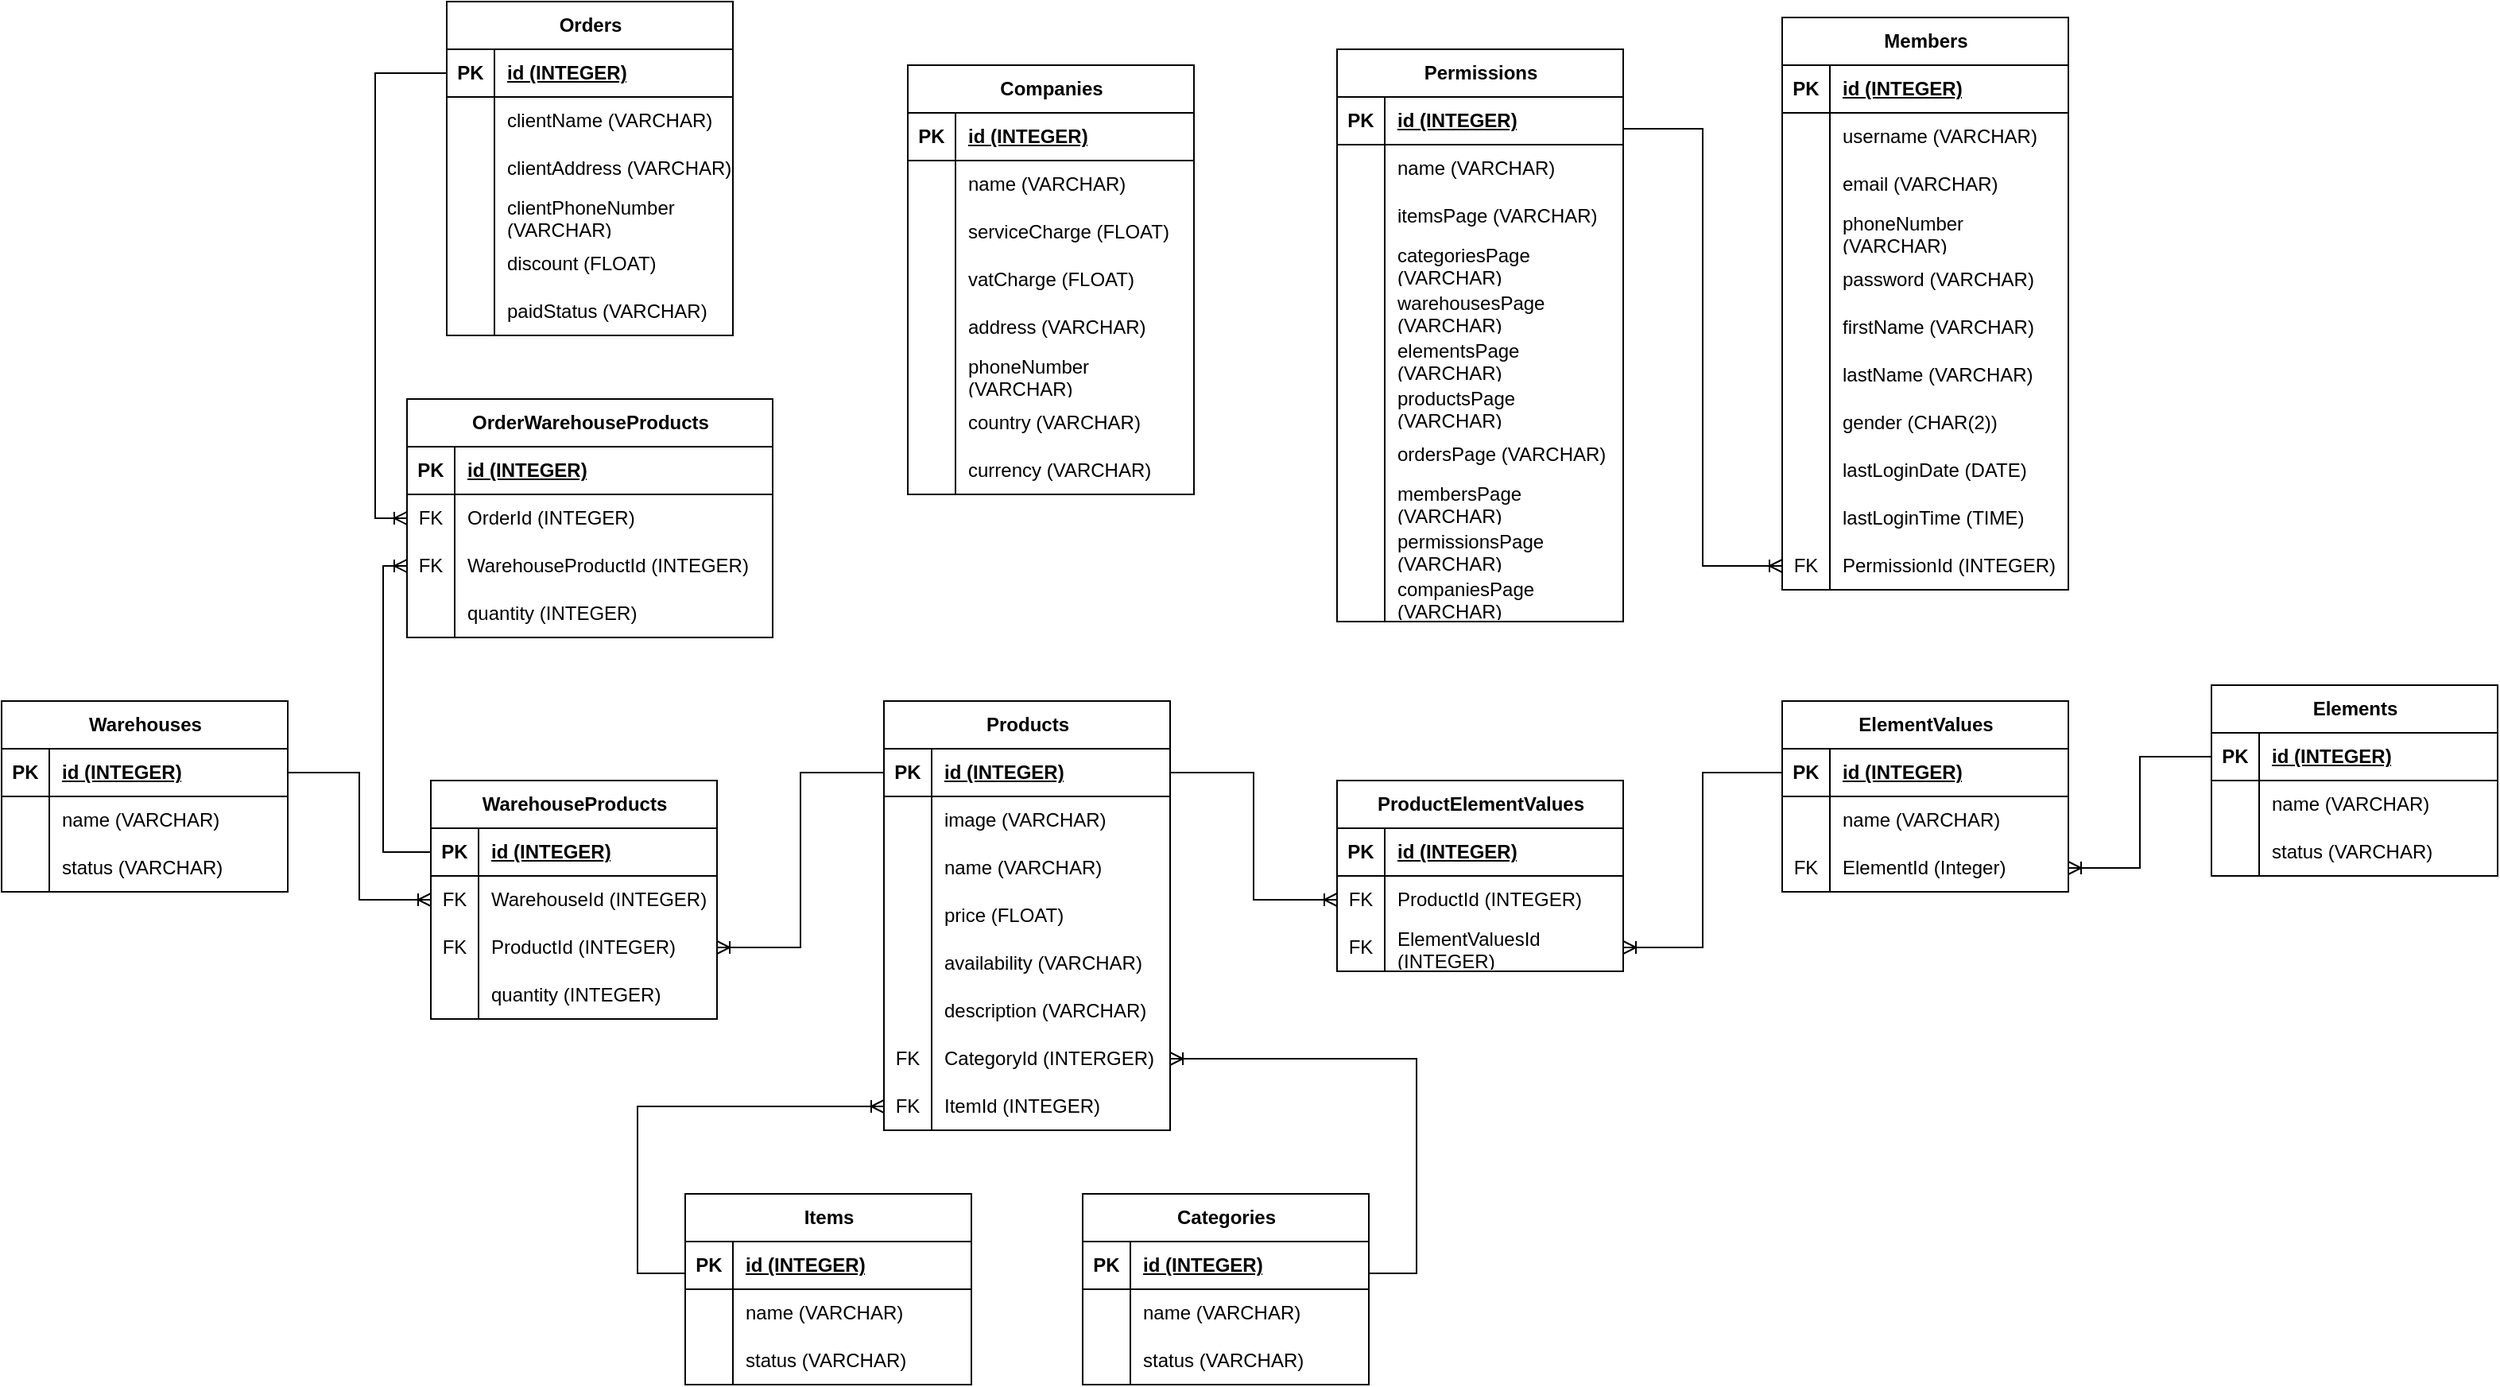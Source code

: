 <mxfile version="22.0.2" type="device">
  <diagram name="Page-1" id="RkIAulzDT1bwJFNgr8WF">
    <mxGraphModel dx="1990" dy="1706" grid="1" gridSize="10" guides="1" tooltips="1" connect="1" arrows="1" fold="1" page="1" pageScale="1" pageWidth="850" pageHeight="1100" math="0" shadow="0">
      <root>
        <mxCell id="0" />
        <mxCell id="1" parent="0" />
        <mxCell id="frK2rTR6p0_2mm7-bLvD-1" value="Warehouses" style="shape=table;startSize=30;container=1;collapsible=1;childLayout=tableLayout;fixedRows=1;rowLines=0;fontStyle=1;align=center;resizeLast=1;html=1;" parent="1" vertex="1">
          <mxGeometry x="-110" y="240" width="180" height="120" as="geometry" />
        </mxCell>
        <mxCell id="frK2rTR6p0_2mm7-bLvD-2" value="" style="shape=tableRow;horizontal=0;startSize=0;swimlaneHead=0;swimlaneBody=0;fillColor=none;collapsible=0;dropTarget=0;points=[[0,0.5],[1,0.5]];portConstraint=eastwest;top=0;left=0;right=0;bottom=1;" parent="frK2rTR6p0_2mm7-bLvD-1" vertex="1">
          <mxGeometry y="30" width="180" height="30" as="geometry" />
        </mxCell>
        <mxCell id="frK2rTR6p0_2mm7-bLvD-3" value="PK" style="shape=partialRectangle;connectable=0;fillColor=none;top=0;left=0;bottom=0;right=0;fontStyle=1;overflow=hidden;whiteSpace=wrap;html=1;" parent="frK2rTR6p0_2mm7-bLvD-2" vertex="1">
          <mxGeometry width="30" height="30" as="geometry">
            <mxRectangle width="30" height="30" as="alternateBounds" />
          </mxGeometry>
        </mxCell>
        <mxCell id="frK2rTR6p0_2mm7-bLvD-4" value="id (INTEGER)" style="shape=partialRectangle;connectable=0;fillColor=none;top=0;left=0;bottom=0;right=0;align=left;spacingLeft=6;fontStyle=5;overflow=hidden;whiteSpace=wrap;html=1;" parent="frK2rTR6p0_2mm7-bLvD-2" vertex="1">
          <mxGeometry x="30" width="150" height="30" as="geometry">
            <mxRectangle width="150" height="30" as="alternateBounds" />
          </mxGeometry>
        </mxCell>
        <mxCell id="frK2rTR6p0_2mm7-bLvD-5" value="" style="shape=tableRow;horizontal=0;startSize=0;swimlaneHead=0;swimlaneBody=0;fillColor=none;collapsible=0;dropTarget=0;points=[[0,0.5],[1,0.5]];portConstraint=eastwest;top=0;left=0;right=0;bottom=0;" parent="frK2rTR6p0_2mm7-bLvD-1" vertex="1">
          <mxGeometry y="60" width="180" height="30" as="geometry" />
        </mxCell>
        <mxCell id="frK2rTR6p0_2mm7-bLvD-6" value="" style="shape=partialRectangle;connectable=0;fillColor=none;top=0;left=0;bottom=0;right=0;editable=1;overflow=hidden;whiteSpace=wrap;html=1;" parent="frK2rTR6p0_2mm7-bLvD-5" vertex="1">
          <mxGeometry width="30" height="30" as="geometry">
            <mxRectangle width="30" height="30" as="alternateBounds" />
          </mxGeometry>
        </mxCell>
        <mxCell id="frK2rTR6p0_2mm7-bLvD-7" value="name (VARCHAR)" style="shape=partialRectangle;connectable=0;fillColor=none;top=0;left=0;bottom=0;right=0;align=left;spacingLeft=6;overflow=hidden;whiteSpace=wrap;html=1;" parent="frK2rTR6p0_2mm7-bLvD-5" vertex="1">
          <mxGeometry x="30" width="150" height="30" as="geometry">
            <mxRectangle width="150" height="30" as="alternateBounds" />
          </mxGeometry>
        </mxCell>
        <mxCell id="frK2rTR6p0_2mm7-bLvD-8" value="" style="shape=tableRow;horizontal=0;startSize=0;swimlaneHead=0;swimlaneBody=0;fillColor=none;collapsible=0;dropTarget=0;points=[[0,0.5],[1,0.5]];portConstraint=eastwest;top=0;left=0;right=0;bottom=0;" parent="frK2rTR6p0_2mm7-bLvD-1" vertex="1">
          <mxGeometry y="90" width="180" height="30" as="geometry" />
        </mxCell>
        <mxCell id="frK2rTR6p0_2mm7-bLvD-9" value="" style="shape=partialRectangle;connectable=0;fillColor=none;top=0;left=0;bottom=0;right=0;editable=1;overflow=hidden;whiteSpace=wrap;html=1;" parent="frK2rTR6p0_2mm7-bLvD-8" vertex="1">
          <mxGeometry width="30" height="30" as="geometry">
            <mxRectangle width="30" height="30" as="alternateBounds" />
          </mxGeometry>
        </mxCell>
        <mxCell id="frK2rTR6p0_2mm7-bLvD-10" value="status (VARCHAR)" style="shape=partialRectangle;connectable=0;fillColor=none;top=0;left=0;bottom=0;right=0;align=left;spacingLeft=6;overflow=hidden;whiteSpace=wrap;html=1;" parent="frK2rTR6p0_2mm7-bLvD-8" vertex="1">
          <mxGeometry x="30" width="150" height="30" as="geometry">
            <mxRectangle width="150" height="30" as="alternateBounds" />
          </mxGeometry>
        </mxCell>
        <mxCell id="cRwHYRTwetIAuoCRQb78-1" value="Categories" style="shape=table;startSize=30;container=1;collapsible=1;childLayout=tableLayout;fixedRows=1;rowLines=0;fontStyle=1;align=center;resizeLast=1;html=1;" parent="1" vertex="1">
          <mxGeometry x="570" y="550" width="180" height="120" as="geometry" />
        </mxCell>
        <mxCell id="cRwHYRTwetIAuoCRQb78-2" value="" style="shape=tableRow;horizontal=0;startSize=0;swimlaneHead=0;swimlaneBody=0;fillColor=none;collapsible=0;dropTarget=0;points=[[0,0.5],[1,0.5]];portConstraint=eastwest;top=0;left=0;right=0;bottom=1;" parent="cRwHYRTwetIAuoCRQb78-1" vertex="1">
          <mxGeometry y="30" width="180" height="30" as="geometry" />
        </mxCell>
        <mxCell id="cRwHYRTwetIAuoCRQb78-3" value="PK" style="shape=partialRectangle;connectable=0;fillColor=none;top=0;left=0;bottom=0;right=0;fontStyle=1;overflow=hidden;whiteSpace=wrap;html=1;" parent="cRwHYRTwetIAuoCRQb78-2" vertex="1">
          <mxGeometry width="30" height="30" as="geometry">
            <mxRectangle width="30" height="30" as="alternateBounds" />
          </mxGeometry>
        </mxCell>
        <mxCell id="cRwHYRTwetIAuoCRQb78-4" value="id (INTEGER)" style="shape=partialRectangle;connectable=0;fillColor=none;top=0;left=0;bottom=0;right=0;align=left;spacingLeft=6;fontStyle=5;overflow=hidden;whiteSpace=wrap;html=1;" parent="cRwHYRTwetIAuoCRQb78-2" vertex="1">
          <mxGeometry x="30" width="150" height="30" as="geometry">
            <mxRectangle width="150" height="30" as="alternateBounds" />
          </mxGeometry>
        </mxCell>
        <mxCell id="cRwHYRTwetIAuoCRQb78-5" value="" style="shape=tableRow;horizontal=0;startSize=0;swimlaneHead=0;swimlaneBody=0;fillColor=none;collapsible=0;dropTarget=0;points=[[0,0.5],[1,0.5]];portConstraint=eastwest;top=0;left=0;right=0;bottom=0;" parent="cRwHYRTwetIAuoCRQb78-1" vertex="1">
          <mxGeometry y="60" width="180" height="30" as="geometry" />
        </mxCell>
        <mxCell id="cRwHYRTwetIAuoCRQb78-6" value="" style="shape=partialRectangle;connectable=0;fillColor=none;top=0;left=0;bottom=0;right=0;editable=1;overflow=hidden;whiteSpace=wrap;html=1;" parent="cRwHYRTwetIAuoCRQb78-5" vertex="1">
          <mxGeometry width="30" height="30" as="geometry">
            <mxRectangle width="30" height="30" as="alternateBounds" />
          </mxGeometry>
        </mxCell>
        <mxCell id="cRwHYRTwetIAuoCRQb78-7" value="name (VARCHAR)" style="shape=partialRectangle;connectable=0;fillColor=none;top=0;left=0;bottom=0;right=0;align=left;spacingLeft=6;overflow=hidden;whiteSpace=wrap;html=1;" parent="cRwHYRTwetIAuoCRQb78-5" vertex="1">
          <mxGeometry x="30" width="150" height="30" as="geometry">
            <mxRectangle width="150" height="30" as="alternateBounds" />
          </mxGeometry>
        </mxCell>
        <mxCell id="cRwHYRTwetIAuoCRQb78-8" value="" style="shape=tableRow;horizontal=0;startSize=0;swimlaneHead=0;swimlaneBody=0;fillColor=none;collapsible=0;dropTarget=0;points=[[0,0.5],[1,0.5]];portConstraint=eastwest;top=0;left=0;right=0;bottom=0;" parent="cRwHYRTwetIAuoCRQb78-1" vertex="1">
          <mxGeometry y="90" width="180" height="30" as="geometry" />
        </mxCell>
        <mxCell id="cRwHYRTwetIAuoCRQb78-9" value="" style="shape=partialRectangle;connectable=0;fillColor=none;top=0;left=0;bottom=0;right=0;editable=1;overflow=hidden;whiteSpace=wrap;html=1;" parent="cRwHYRTwetIAuoCRQb78-8" vertex="1">
          <mxGeometry width="30" height="30" as="geometry">
            <mxRectangle width="30" height="30" as="alternateBounds" />
          </mxGeometry>
        </mxCell>
        <mxCell id="cRwHYRTwetIAuoCRQb78-10" value="status (VARCHAR)" style="shape=partialRectangle;connectable=0;fillColor=none;top=0;left=0;bottom=0;right=0;align=left;spacingLeft=6;overflow=hidden;whiteSpace=wrap;html=1;" parent="cRwHYRTwetIAuoCRQb78-8" vertex="1">
          <mxGeometry x="30" width="150" height="30" as="geometry">
            <mxRectangle width="150" height="30" as="alternateBounds" />
          </mxGeometry>
        </mxCell>
        <mxCell id="cRwHYRTwetIAuoCRQb78-27" value="Items" style="shape=table;startSize=30;container=1;collapsible=1;childLayout=tableLayout;fixedRows=1;rowLines=0;fontStyle=1;align=center;resizeLast=1;html=1;" parent="1" vertex="1">
          <mxGeometry x="320" y="550" width="180" height="120" as="geometry" />
        </mxCell>
        <mxCell id="cRwHYRTwetIAuoCRQb78-28" value="" style="shape=tableRow;horizontal=0;startSize=0;swimlaneHead=0;swimlaneBody=0;fillColor=none;collapsible=0;dropTarget=0;points=[[0,0.5],[1,0.5]];portConstraint=eastwest;top=0;left=0;right=0;bottom=1;" parent="cRwHYRTwetIAuoCRQb78-27" vertex="1">
          <mxGeometry y="30" width="180" height="30" as="geometry" />
        </mxCell>
        <mxCell id="cRwHYRTwetIAuoCRQb78-29" value="PK" style="shape=partialRectangle;connectable=0;fillColor=none;top=0;left=0;bottom=0;right=0;fontStyle=1;overflow=hidden;whiteSpace=wrap;html=1;" parent="cRwHYRTwetIAuoCRQb78-28" vertex="1">
          <mxGeometry width="30" height="30" as="geometry">
            <mxRectangle width="30" height="30" as="alternateBounds" />
          </mxGeometry>
        </mxCell>
        <mxCell id="cRwHYRTwetIAuoCRQb78-30" value="id (INTEGER)" style="shape=partialRectangle;connectable=0;fillColor=none;top=0;left=0;bottom=0;right=0;align=left;spacingLeft=6;fontStyle=5;overflow=hidden;whiteSpace=wrap;html=1;" parent="cRwHYRTwetIAuoCRQb78-28" vertex="1">
          <mxGeometry x="30" width="150" height="30" as="geometry">
            <mxRectangle width="150" height="30" as="alternateBounds" />
          </mxGeometry>
        </mxCell>
        <mxCell id="cRwHYRTwetIAuoCRQb78-31" value="" style="shape=tableRow;horizontal=0;startSize=0;swimlaneHead=0;swimlaneBody=0;fillColor=none;collapsible=0;dropTarget=0;points=[[0,0.5],[1,0.5]];portConstraint=eastwest;top=0;left=0;right=0;bottom=0;" parent="cRwHYRTwetIAuoCRQb78-27" vertex="1">
          <mxGeometry y="60" width="180" height="30" as="geometry" />
        </mxCell>
        <mxCell id="cRwHYRTwetIAuoCRQb78-32" value="" style="shape=partialRectangle;connectable=0;fillColor=none;top=0;left=0;bottom=0;right=0;editable=1;overflow=hidden;whiteSpace=wrap;html=1;" parent="cRwHYRTwetIAuoCRQb78-31" vertex="1">
          <mxGeometry width="30" height="30" as="geometry">
            <mxRectangle width="30" height="30" as="alternateBounds" />
          </mxGeometry>
        </mxCell>
        <mxCell id="cRwHYRTwetIAuoCRQb78-33" value="name (VARCHAR)" style="shape=partialRectangle;connectable=0;fillColor=none;top=0;left=0;bottom=0;right=0;align=left;spacingLeft=6;overflow=hidden;whiteSpace=wrap;html=1;" parent="cRwHYRTwetIAuoCRQb78-31" vertex="1">
          <mxGeometry x="30" width="150" height="30" as="geometry">
            <mxRectangle width="150" height="30" as="alternateBounds" />
          </mxGeometry>
        </mxCell>
        <mxCell id="cRwHYRTwetIAuoCRQb78-34" value="" style="shape=tableRow;horizontal=0;startSize=0;swimlaneHead=0;swimlaneBody=0;fillColor=none;collapsible=0;dropTarget=0;points=[[0,0.5],[1,0.5]];portConstraint=eastwest;top=0;left=0;right=0;bottom=0;" parent="cRwHYRTwetIAuoCRQb78-27" vertex="1">
          <mxGeometry y="90" width="180" height="30" as="geometry" />
        </mxCell>
        <mxCell id="cRwHYRTwetIAuoCRQb78-35" value="" style="shape=partialRectangle;connectable=0;fillColor=none;top=0;left=0;bottom=0;right=0;editable=1;overflow=hidden;whiteSpace=wrap;html=1;" parent="cRwHYRTwetIAuoCRQb78-34" vertex="1">
          <mxGeometry width="30" height="30" as="geometry">
            <mxRectangle width="30" height="30" as="alternateBounds" />
          </mxGeometry>
        </mxCell>
        <mxCell id="cRwHYRTwetIAuoCRQb78-36" value="status (VARCHAR)" style="shape=partialRectangle;connectable=0;fillColor=none;top=0;left=0;bottom=0;right=0;align=left;spacingLeft=6;overflow=hidden;whiteSpace=wrap;html=1;" parent="cRwHYRTwetIAuoCRQb78-34" vertex="1">
          <mxGeometry x="30" width="150" height="30" as="geometry">
            <mxRectangle width="150" height="30" as="alternateBounds" />
          </mxGeometry>
        </mxCell>
        <mxCell id="cRwHYRTwetIAuoCRQb78-37" value="Products" style="shape=table;startSize=30;container=1;collapsible=1;childLayout=tableLayout;fixedRows=1;rowLines=0;fontStyle=1;align=center;resizeLast=1;html=1;" parent="1" vertex="1">
          <mxGeometry x="445" y="240" width="180" height="270" as="geometry" />
        </mxCell>
        <mxCell id="cRwHYRTwetIAuoCRQb78-38" value="" style="shape=tableRow;horizontal=0;startSize=0;swimlaneHead=0;swimlaneBody=0;fillColor=none;collapsible=0;dropTarget=0;points=[[0,0.5],[1,0.5]];portConstraint=eastwest;top=0;left=0;right=0;bottom=1;" parent="cRwHYRTwetIAuoCRQb78-37" vertex="1">
          <mxGeometry y="30" width="180" height="30" as="geometry" />
        </mxCell>
        <mxCell id="cRwHYRTwetIAuoCRQb78-39" value="PK" style="shape=partialRectangle;connectable=0;fillColor=none;top=0;left=0;bottom=0;right=0;fontStyle=1;overflow=hidden;whiteSpace=wrap;html=1;" parent="cRwHYRTwetIAuoCRQb78-38" vertex="1">
          <mxGeometry width="30" height="30" as="geometry">
            <mxRectangle width="30" height="30" as="alternateBounds" />
          </mxGeometry>
        </mxCell>
        <mxCell id="cRwHYRTwetIAuoCRQb78-40" value="id (INTEGER)" style="shape=partialRectangle;connectable=0;fillColor=none;top=0;left=0;bottom=0;right=0;align=left;spacingLeft=6;fontStyle=5;overflow=hidden;whiteSpace=wrap;html=1;" parent="cRwHYRTwetIAuoCRQb78-38" vertex="1">
          <mxGeometry x="30" width="150" height="30" as="geometry">
            <mxRectangle width="150" height="30" as="alternateBounds" />
          </mxGeometry>
        </mxCell>
        <mxCell id="cRwHYRTwetIAuoCRQb78-41" value="" style="shape=tableRow;horizontal=0;startSize=0;swimlaneHead=0;swimlaneBody=0;fillColor=none;collapsible=0;dropTarget=0;points=[[0,0.5],[1,0.5]];portConstraint=eastwest;top=0;left=0;right=0;bottom=0;" parent="cRwHYRTwetIAuoCRQb78-37" vertex="1">
          <mxGeometry y="60" width="180" height="30" as="geometry" />
        </mxCell>
        <mxCell id="cRwHYRTwetIAuoCRQb78-42" value="" style="shape=partialRectangle;connectable=0;fillColor=none;top=0;left=0;bottom=0;right=0;editable=1;overflow=hidden;whiteSpace=wrap;html=1;" parent="cRwHYRTwetIAuoCRQb78-41" vertex="1">
          <mxGeometry width="30" height="30" as="geometry">
            <mxRectangle width="30" height="30" as="alternateBounds" />
          </mxGeometry>
        </mxCell>
        <mxCell id="cRwHYRTwetIAuoCRQb78-43" value="image (VARCHAR)" style="shape=partialRectangle;connectable=0;fillColor=none;top=0;left=0;bottom=0;right=0;align=left;spacingLeft=6;overflow=hidden;whiteSpace=wrap;html=1;" parent="cRwHYRTwetIAuoCRQb78-41" vertex="1">
          <mxGeometry x="30" width="150" height="30" as="geometry">
            <mxRectangle width="150" height="30" as="alternateBounds" />
          </mxGeometry>
        </mxCell>
        <mxCell id="cRwHYRTwetIAuoCRQb78-44" value="" style="shape=tableRow;horizontal=0;startSize=0;swimlaneHead=0;swimlaneBody=0;fillColor=none;collapsible=0;dropTarget=0;points=[[0,0.5],[1,0.5]];portConstraint=eastwest;top=0;left=0;right=0;bottom=0;" parent="cRwHYRTwetIAuoCRQb78-37" vertex="1">
          <mxGeometry y="90" width="180" height="30" as="geometry" />
        </mxCell>
        <mxCell id="cRwHYRTwetIAuoCRQb78-45" value="" style="shape=partialRectangle;connectable=0;fillColor=none;top=0;left=0;bottom=0;right=0;editable=1;overflow=hidden;whiteSpace=wrap;html=1;" parent="cRwHYRTwetIAuoCRQb78-44" vertex="1">
          <mxGeometry width="30" height="30" as="geometry">
            <mxRectangle width="30" height="30" as="alternateBounds" />
          </mxGeometry>
        </mxCell>
        <mxCell id="cRwHYRTwetIAuoCRQb78-46" value="name (VARCHAR)" style="shape=partialRectangle;connectable=0;fillColor=none;top=0;left=0;bottom=0;right=0;align=left;spacingLeft=6;overflow=hidden;whiteSpace=wrap;html=1;" parent="cRwHYRTwetIAuoCRQb78-44" vertex="1">
          <mxGeometry x="30" width="150" height="30" as="geometry">
            <mxRectangle width="150" height="30" as="alternateBounds" />
          </mxGeometry>
        </mxCell>
        <mxCell id="cRwHYRTwetIAuoCRQb78-47" value="" style="shape=tableRow;horizontal=0;startSize=0;swimlaneHead=0;swimlaneBody=0;fillColor=none;collapsible=0;dropTarget=0;points=[[0,0.5],[1,0.5]];portConstraint=eastwest;top=0;left=0;right=0;bottom=0;" parent="cRwHYRTwetIAuoCRQb78-37" vertex="1">
          <mxGeometry y="120" width="180" height="30" as="geometry" />
        </mxCell>
        <mxCell id="cRwHYRTwetIAuoCRQb78-48" value="" style="shape=partialRectangle;connectable=0;fillColor=none;top=0;left=0;bottom=0;right=0;editable=1;overflow=hidden;whiteSpace=wrap;html=1;" parent="cRwHYRTwetIAuoCRQb78-47" vertex="1">
          <mxGeometry width="30" height="30" as="geometry">
            <mxRectangle width="30" height="30" as="alternateBounds" />
          </mxGeometry>
        </mxCell>
        <mxCell id="cRwHYRTwetIAuoCRQb78-49" value="price (FLOAT)" style="shape=partialRectangle;connectable=0;fillColor=none;top=0;left=0;bottom=0;right=0;align=left;spacingLeft=6;overflow=hidden;whiteSpace=wrap;html=1;" parent="cRwHYRTwetIAuoCRQb78-47" vertex="1">
          <mxGeometry x="30" width="150" height="30" as="geometry">
            <mxRectangle width="150" height="30" as="alternateBounds" />
          </mxGeometry>
        </mxCell>
        <mxCell id="cRwHYRTwetIAuoCRQb78-65" style="shape=tableRow;horizontal=0;startSize=0;swimlaneHead=0;swimlaneBody=0;fillColor=none;collapsible=0;dropTarget=0;points=[[0,0.5],[1,0.5]];portConstraint=eastwest;top=0;left=0;right=0;bottom=0;" parent="cRwHYRTwetIAuoCRQb78-37" vertex="1">
          <mxGeometry y="150" width="180" height="30" as="geometry" />
        </mxCell>
        <mxCell id="cRwHYRTwetIAuoCRQb78-66" style="shape=partialRectangle;connectable=0;fillColor=none;top=0;left=0;bottom=0;right=0;editable=1;overflow=hidden;whiteSpace=wrap;html=1;" parent="cRwHYRTwetIAuoCRQb78-65" vertex="1">
          <mxGeometry width="30" height="30" as="geometry">
            <mxRectangle width="30" height="30" as="alternateBounds" />
          </mxGeometry>
        </mxCell>
        <mxCell id="cRwHYRTwetIAuoCRQb78-67" value="availability (VARCHAR)" style="shape=partialRectangle;connectable=0;fillColor=none;top=0;left=0;bottom=0;right=0;align=left;spacingLeft=6;overflow=hidden;whiteSpace=wrap;html=1;" parent="cRwHYRTwetIAuoCRQb78-65" vertex="1">
          <mxGeometry x="30" width="150" height="30" as="geometry">
            <mxRectangle width="150" height="30" as="alternateBounds" />
          </mxGeometry>
        </mxCell>
        <mxCell id="cRwHYRTwetIAuoCRQb78-62" style="shape=tableRow;horizontal=0;startSize=0;swimlaneHead=0;swimlaneBody=0;fillColor=none;collapsible=0;dropTarget=0;points=[[0,0.5],[1,0.5]];portConstraint=eastwest;top=0;left=0;right=0;bottom=0;" parent="cRwHYRTwetIAuoCRQb78-37" vertex="1">
          <mxGeometry y="180" width="180" height="30" as="geometry" />
        </mxCell>
        <mxCell id="cRwHYRTwetIAuoCRQb78-63" style="shape=partialRectangle;connectable=0;fillColor=none;top=0;left=0;bottom=0;right=0;editable=1;overflow=hidden;whiteSpace=wrap;html=1;" parent="cRwHYRTwetIAuoCRQb78-62" vertex="1">
          <mxGeometry width="30" height="30" as="geometry">
            <mxRectangle width="30" height="30" as="alternateBounds" />
          </mxGeometry>
        </mxCell>
        <mxCell id="cRwHYRTwetIAuoCRQb78-64" value="description (VARCHAR)" style="shape=partialRectangle;connectable=0;fillColor=none;top=0;left=0;bottom=0;right=0;align=left;spacingLeft=6;overflow=hidden;whiteSpace=wrap;html=1;" parent="cRwHYRTwetIAuoCRQb78-62" vertex="1">
          <mxGeometry x="30" width="150" height="30" as="geometry">
            <mxRectangle width="150" height="30" as="alternateBounds" />
          </mxGeometry>
        </mxCell>
        <mxCell id="cRwHYRTwetIAuoCRQb78-56" style="shape=tableRow;horizontal=0;startSize=0;swimlaneHead=0;swimlaneBody=0;fillColor=none;collapsible=0;dropTarget=0;points=[[0,0.5],[1,0.5]];portConstraint=eastwest;top=0;left=0;right=0;bottom=0;" parent="cRwHYRTwetIAuoCRQb78-37" vertex="1">
          <mxGeometry y="210" width="180" height="30" as="geometry" />
        </mxCell>
        <mxCell id="cRwHYRTwetIAuoCRQb78-57" value="FK" style="shape=partialRectangle;connectable=0;fillColor=none;top=0;left=0;bottom=0;right=0;editable=1;overflow=hidden;whiteSpace=wrap;html=1;" parent="cRwHYRTwetIAuoCRQb78-56" vertex="1">
          <mxGeometry width="30" height="30" as="geometry">
            <mxRectangle width="30" height="30" as="alternateBounds" />
          </mxGeometry>
        </mxCell>
        <mxCell id="cRwHYRTwetIAuoCRQb78-58" value="CategoryId (INTERGER)" style="shape=partialRectangle;connectable=0;fillColor=none;top=0;left=0;bottom=0;right=0;align=left;spacingLeft=6;overflow=hidden;whiteSpace=wrap;html=1;" parent="cRwHYRTwetIAuoCRQb78-56" vertex="1">
          <mxGeometry x="30" width="150" height="30" as="geometry">
            <mxRectangle width="150" height="30" as="alternateBounds" />
          </mxGeometry>
        </mxCell>
        <mxCell id="cRwHYRTwetIAuoCRQb78-53" style="shape=tableRow;horizontal=0;startSize=0;swimlaneHead=0;swimlaneBody=0;fillColor=none;collapsible=0;dropTarget=0;points=[[0,0.5],[1,0.5]];portConstraint=eastwest;top=0;left=0;right=0;bottom=0;" parent="cRwHYRTwetIAuoCRQb78-37" vertex="1">
          <mxGeometry y="240" width="180" height="30" as="geometry" />
        </mxCell>
        <mxCell id="cRwHYRTwetIAuoCRQb78-54" value="FK" style="shape=partialRectangle;connectable=0;fillColor=none;top=0;left=0;bottom=0;right=0;editable=1;overflow=hidden;whiteSpace=wrap;html=1;" parent="cRwHYRTwetIAuoCRQb78-53" vertex="1">
          <mxGeometry width="30" height="30" as="geometry">
            <mxRectangle width="30" height="30" as="alternateBounds" />
          </mxGeometry>
        </mxCell>
        <mxCell id="cRwHYRTwetIAuoCRQb78-55" value="ItemId (INTEGER)" style="shape=partialRectangle;connectable=0;fillColor=none;top=0;left=0;bottom=0;right=0;align=left;spacingLeft=6;overflow=hidden;whiteSpace=wrap;html=1;" parent="cRwHYRTwetIAuoCRQb78-53" vertex="1">
          <mxGeometry x="30" width="150" height="30" as="geometry">
            <mxRectangle width="150" height="30" as="alternateBounds" />
          </mxGeometry>
        </mxCell>
        <mxCell id="cRwHYRTwetIAuoCRQb78-68" value="WarehouseProducts" style="shape=table;startSize=30;container=1;collapsible=1;childLayout=tableLayout;fixedRows=1;rowLines=0;fontStyle=1;align=center;resizeLast=1;html=1;" parent="1" vertex="1">
          <mxGeometry x="160" y="290" width="180" height="150" as="geometry" />
        </mxCell>
        <mxCell id="cRwHYRTwetIAuoCRQb78-69" value="" style="shape=tableRow;horizontal=0;startSize=0;swimlaneHead=0;swimlaneBody=0;fillColor=none;collapsible=0;dropTarget=0;points=[[0,0.5],[1,0.5]];portConstraint=eastwest;top=0;left=0;right=0;bottom=1;" parent="cRwHYRTwetIAuoCRQb78-68" vertex="1">
          <mxGeometry y="30" width="180" height="30" as="geometry" />
        </mxCell>
        <mxCell id="cRwHYRTwetIAuoCRQb78-70" value="PK" style="shape=partialRectangle;connectable=0;fillColor=none;top=0;left=0;bottom=0;right=0;fontStyle=1;overflow=hidden;whiteSpace=wrap;html=1;" parent="cRwHYRTwetIAuoCRQb78-69" vertex="1">
          <mxGeometry width="30" height="30" as="geometry">
            <mxRectangle width="30" height="30" as="alternateBounds" />
          </mxGeometry>
        </mxCell>
        <mxCell id="cRwHYRTwetIAuoCRQb78-71" value="id (INTEGER)" style="shape=partialRectangle;connectable=0;fillColor=none;top=0;left=0;bottom=0;right=0;align=left;spacingLeft=6;fontStyle=5;overflow=hidden;whiteSpace=wrap;html=1;" parent="cRwHYRTwetIAuoCRQb78-69" vertex="1">
          <mxGeometry x="30" width="150" height="30" as="geometry">
            <mxRectangle width="150" height="30" as="alternateBounds" />
          </mxGeometry>
        </mxCell>
        <mxCell id="cRwHYRTwetIAuoCRQb78-72" value="" style="shape=tableRow;horizontal=0;startSize=0;swimlaneHead=0;swimlaneBody=0;fillColor=none;collapsible=0;dropTarget=0;points=[[0,0.5],[1,0.5]];portConstraint=eastwest;top=0;left=0;right=0;bottom=0;" parent="cRwHYRTwetIAuoCRQb78-68" vertex="1">
          <mxGeometry y="60" width="180" height="30" as="geometry" />
        </mxCell>
        <mxCell id="cRwHYRTwetIAuoCRQb78-73" value="FK" style="shape=partialRectangle;connectable=0;fillColor=none;top=0;left=0;bottom=0;right=0;editable=1;overflow=hidden;whiteSpace=wrap;html=1;" parent="cRwHYRTwetIAuoCRQb78-72" vertex="1">
          <mxGeometry width="30" height="30" as="geometry">
            <mxRectangle width="30" height="30" as="alternateBounds" />
          </mxGeometry>
        </mxCell>
        <mxCell id="cRwHYRTwetIAuoCRQb78-74" value="WarehouseId (INTEGER)" style="shape=partialRectangle;connectable=0;fillColor=none;top=0;left=0;bottom=0;right=0;align=left;spacingLeft=6;overflow=hidden;whiteSpace=wrap;html=1;" parent="cRwHYRTwetIAuoCRQb78-72" vertex="1">
          <mxGeometry x="30" width="150" height="30" as="geometry">
            <mxRectangle width="150" height="30" as="alternateBounds" />
          </mxGeometry>
        </mxCell>
        <mxCell id="cRwHYRTwetIAuoCRQb78-75" value="" style="shape=tableRow;horizontal=0;startSize=0;swimlaneHead=0;swimlaneBody=0;fillColor=none;collapsible=0;dropTarget=0;points=[[0,0.5],[1,0.5]];portConstraint=eastwest;top=0;left=0;right=0;bottom=0;" parent="cRwHYRTwetIAuoCRQb78-68" vertex="1">
          <mxGeometry y="90" width="180" height="30" as="geometry" />
        </mxCell>
        <mxCell id="cRwHYRTwetIAuoCRQb78-76" value="FK" style="shape=partialRectangle;connectable=0;fillColor=none;top=0;left=0;bottom=0;right=0;editable=1;overflow=hidden;whiteSpace=wrap;html=1;" parent="cRwHYRTwetIAuoCRQb78-75" vertex="1">
          <mxGeometry width="30" height="30" as="geometry">
            <mxRectangle width="30" height="30" as="alternateBounds" />
          </mxGeometry>
        </mxCell>
        <mxCell id="cRwHYRTwetIAuoCRQb78-77" value="ProductId (INTEGER)" style="shape=partialRectangle;connectable=0;fillColor=none;top=0;left=0;bottom=0;right=0;align=left;spacingLeft=6;overflow=hidden;whiteSpace=wrap;html=1;" parent="cRwHYRTwetIAuoCRQb78-75" vertex="1">
          <mxGeometry x="30" width="150" height="30" as="geometry">
            <mxRectangle width="150" height="30" as="alternateBounds" />
          </mxGeometry>
        </mxCell>
        <mxCell id="cRwHYRTwetIAuoCRQb78-78" value="" style="shape=tableRow;horizontal=0;startSize=0;swimlaneHead=0;swimlaneBody=0;fillColor=none;collapsible=0;dropTarget=0;points=[[0,0.5],[1,0.5]];portConstraint=eastwest;top=0;left=0;right=0;bottom=0;" parent="cRwHYRTwetIAuoCRQb78-68" vertex="1">
          <mxGeometry y="120" width="180" height="30" as="geometry" />
        </mxCell>
        <mxCell id="cRwHYRTwetIAuoCRQb78-79" value="" style="shape=partialRectangle;connectable=0;fillColor=none;top=0;left=0;bottom=0;right=0;editable=1;overflow=hidden;whiteSpace=wrap;html=1;" parent="cRwHYRTwetIAuoCRQb78-78" vertex="1">
          <mxGeometry width="30" height="30" as="geometry">
            <mxRectangle width="30" height="30" as="alternateBounds" />
          </mxGeometry>
        </mxCell>
        <mxCell id="cRwHYRTwetIAuoCRQb78-80" value="quantity (INTEGER)" style="shape=partialRectangle;connectable=0;fillColor=none;top=0;left=0;bottom=0;right=0;align=left;spacingLeft=6;overflow=hidden;whiteSpace=wrap;html=1;" parent="cRwHYRTwetIAuoCRQb78-78" vertex="1">
          <mxGeometry x="30" width="150" height="30" as="geometry">
            <mxRectangle width="150" height="30" as="alternateBounds" />
          </mxGeometry>
        </mxCell>
        <mxCell id="cRwHYRTwetIAuoCRQb78-94" value="Elements" style="shape=table;startSize=30;container=1;collapsible=1;childLayout=tableLayout;fixedRows=1;rowLines=0;fontStyle=1;align=center;resizeLast=1;html=1;" parent="1" vertex="1">
          <mxGeometry x="1280" y="230" width="180" height="120" as="geometry" />
        </mxCell>
        <mxCell id="cRwHYRTwetIAuoCRQb78-95" value="" style="shape=tableRow;horizontal=0;startSize=0;swimlaneHead=0;swimlaneBody=0;fillColor=none;collapsible=0;dropTarget=0;points=[[0,0.5],[1,0.5]];portConstraint=eastwest;top=0;left=0;right=0;bottom=1;" parent="cRwHYRTwetIAuoCRQb78-94" vertex="1">
          <mxGeometry y="30" width="180" height="30" as="geometry" />
        </mxCell>
        <mxCell id="cRwHYRTwetIAuoCRQb78-96" value="PK" style="shape=partialRectangle;connectable=0;fillColor=none;top=0;left=0;bottom=0;right=0;fontStyle=1;overflow=hidden;whiteSpace=wrap;html=1;" parent="cRwHYRTwetIAuoCRQb78-95" vertex="1">
          <mxGeometry width="30" height="30" as="geometry">
            <mxRectangle width="30" height="30" as="alternateBounds" />
          </mxGeometry>
        </mxCell>
        <mxCell id="cRwHYRTwetIAuoCRQb78-97" value="id (INTEGER)" style="shape=partialRectangle;connectable=0;fillColor=none;top=0;left=0;bottom=0;right=0;align=left;spacingLeft=6;fontStyle=5;overflow=hidden;whiteSpace=wrap;html=1;" parent="cRwHYRTwetIAuoCRQb78-95" vertex="1">
          <mxGeometry x="30" width="150" height="30" as="geometry">
            <mxRectangle width="150" height="30" as="alternateBounds" />
          </mxGeometry>
        </mxCell>
        <mxCell id="cRwHYRTwetIAuoCRQb78-98" value="" style="shape=tableRow;horizontal=0;startSize=0;swimlaneHead=0;swimlaneBody=0;fillColor=none;collapsible=0;dropTarget=0;points=[[0,0.5],[1,0.5]];portConstraint=eastwest;top=0;left=0;right=0;bottom=0;" parent="cRwHYRTwetIAuoCRQb78-94" vertex="1">
          <mxGeometry y="60" width="180" height="30" as="geometry" />
        </mxCell>
        <mxCell id="cRwHYRTwetIAuoCRQb78-99" value="" style="shape=partialRectangle;connectable=0;fillColor=none;top=0;left=0;bottom=0;right=0;editable=1;overflow=hidden;whiteSpace=wrap;html=1;" parent="cRwHYRTwetIAuoCRQb78-98" vertex="1">
          <mxGeometry width="30" height="30" as="geometry">
            <mxRectangle width="30" height="30" as="alternateBounds" />
          </mxGeometry>
        </mxCell>
        <mxCell id="cRwHYRTwetIAuoCRQb78-100" value="name (VARCHAR)" style="shape=partialRectangle;connectable=0;fillColor=none;top=0;left=0;bottom=0;right=0;align=left;spacingLeft=6;overflow=hidden;whiteSpace=wrap;html=1;" parent="cRwHYRTwetIAuoCRQb78-98" vertex="1">
          <mxGeometry x="30" width="150" height="30" as="geometry">
            <mxRectangle width="150" height="30" as="alternateBounds" />
          </mxGeometry>
        </mxCell>
        <mxCell id="cRwHYRTwetIAuoCRQb78-101" value="" style="shape=tableRow;horizontal=0;startSize=0;swimlaneHead=0;swimlaneBody=0;fillColor=none;collapsible=0;dropTarget=0;points=[[0,0.5],[1,0.5]];portConstraint=eastwest;top=0;left=0;right=0;bottom=0;" parent="cRwHYRTwetIAuoCRQb78-94" vertex="1">
          <mxGeometry y="90" width="180" height="30" as="geometry" />
        </mxCell>
        <mxCell id="cRwHYRTwetIAuoCRQb78-102" value="" style="shape=partialRectangle;connectable=0;fillColor=none;top=0;left=0;bottom=0;right=0;editable=1;overflow=hidden;whiteSpace=wrap;html=1;" parent="cRwHYRTwetIAuoCRQb78-101" vertex="1">
          <mxGeometry width="30" height="30" as="geometry">
            <mxRectangle width="30" height="30" as="alternateBounds" />
          </mxGeometry>
        </mxCell>
        <mxCell id="cRwHYRTwetIAuoCRQb78-103" value="status (VARCHAR)" style="shape=partialRectangle;connectable=0;fillColor=none;top=0;left=0;bottom=0;right=0;align=left;spacingLeft=6;overflow=hidden;whiteSpace=wrap;html=1;" parent="cRwHYRTwetIAuoCRQb78-101" vertex="1">
          <mxGeometry x="30" width="150" height="30" as="geometry">
            <mxRectangle width="150" height="30" as="alternateBounds" />
          </mxGeometry>
        </mxCell>
        <mxCell id="cRwHYRTwetIAuoCRQb78-104" value="ElementValues" style="shape=table;startSize=30;container=1;collapsible=1;childLayout=tableLayout;fixedRows=1;rowLines=0;fontStyle=1;align=center;resizeLast=1;html=1;" parent="1" vertex="1">
          <mxGeometry x="1010" y="240" width="180" height="120" as="geometry" />
        </mxCell>
        <mxCell id="cRwHYRTwetIAuoCRQb78-105" value="" style="shape=tableRow;horizontal=0;startSize=0;swimlaneHead=0;swimlaneBody=0;fillColor=none;collapsible=0;dropTarget=0;points=[[0,0.5],[1,0.5]];portConstraint=eastwest;top=0;left=0;right=0;bottom=1;" parent="cRwHYRTwetIAuoCRQb78-104" vertex="1">
          <mxGeometry y="30" width="180" height="30" as="geometry" />
        </mxCell>
        <mxCell id="cRwHYRTwetIAuoCRQb78-106" value="PK" style="shape=partialRectangle;connectable=0;fillColor=none;top=0;left=0;bottom=0;right=0;fontStyle=1;overflow=hidden;whiteSpace=wrap;html=1;" parent="cRwHYRTwetIAuoCRQb78-105" vertex="1">
          <mxGeometry width="30" height="30" as="geometry">
            <mxRectangle width="30" height="30" as="alternateBounds" />
          </mxGeometry>
        </mxCell>
        <mxCell id="cRwHYRTwetIAuoCRQb78-107" value="id (INTEGER)" style="shape=partialRectangle;connectable=0;fillColor=none;top=0;left=0;bottom=0;right=0;align=left;spacingLeft=6;fontStyle=5;overflow=hidden;whiteSpace=wrap;html=1;" parent="cRwHYRTwetIAuoCRQb78-105" vertex="1">
          <mxGeometry x="30" width="150" height="30" as="geometry">
            <mxRectangle width="150" height="30" as="alternateBounds" />
          </mxGeometry>
        </mxCell>
        <mxCell id="cRwHYRTwetIAuoCRQb78-108" value="" style="shape=tableRow;horizontal=0;startSize=0;swimlaneHead=0;swimlaneBody=0;fillColor=none;collapsible=0;dropTarget=0;points=[[0,0.5],[1,0.5]];portConstraint=eastwest;top=0;left=0;right=0;bottom=0;" parent="cRwHYRTwetIAuoCRQb78-104" vertex="1">
          <mxGeometry y="60" width="180" height="30" as="geometry" />
        </mxCell>
        <mxCell id="cRwHYRTwetIAuoCRQb78-109" value="" style="shape=partialRectangle;connectable=0;fillColor=none;top=0;left=0;bottom=0;right=0;editable=1;overflow=hidden;whiteSpace=wrap;html=1;" parent="cRwHYRTwetIAuoCRQb78-108" vertex="1">
          <mxGeometry width="30" height="30" as="geometry">
            <mxRectangle width="30" height="30" as="alternateBounds" />
          </mxGeometry>
        </mxCell>
        <mxCell id="cRwHYRTwetIAuoCRQb78-110" value="name (VARCHAR)" style="shape=partialRectangle;connectable=0;fillColor=none;top=0;left=0;bottom=0;right=0;align=left;spacingLeft=6;overflow=hidden;whiteSpace=wrap;html=1;" parent="cRwHYRTwetIAuoCRQb78-108" vertex="1">
          <mxGeometry x="30" width="150" height="30" as="geometry">
            <mxRectangle width="150" height="30" as="alternateBounds" />
          </mxGeometry>
        </mxCell>
        <mxCell id="cRwHYRTwetIAuoCRQb78-111" value="" style="shape=tableRow;horizontal=0;startSize=0;swimlaneHead=0;swimlaneBody=0;fillColor=none;collapsible=0;dropTarget=0;points=[[0,0.5],[1,0.5]];portConstraint=eastwest;top=0;left=0;right=0;bottom=0;" parent="cRwHYRTwetIAuoCRQb78-104" vertex="1">
          <mxGeometry y="90" width="180" height="30" as="geometry" />
        </mxCell>
        <mxCell id="cRwHYRTwetIAuoCRQb78-112" value="FK" style="shape=partialRectangle;connectable=0;fillColor=none;top=0;left=0;bottom=0;right=0;editable=1;overflow=hidden;whiteSpace=wrap;html=1;" parent="cRwHYRTwetIAuoCRQb78-111" vertex="1">
          <mxGeometry width="30" height="30" as="geometry">
            <mxRectangle width="30" height="30" as="alternateBounds" />
          </mxGeometry>
        </mxCell>
        <mxCell id="cRwHYRTwetIAuoCRQb78-113" value="ElementId (Integer)" style="shape=partialRectangle;connectable=0;fillColor=none;top=0;left=0;bottom=0;right=0;align=left;spacingLeft=6;overflow=hidden;whiteSpace=wrap;html=1;" parent="cRwHYRTwetIAuoCRQb78-111" vertex="1">
          <mxGeometry x="30" width="150" height="30" as="geometry">
            <mxRectangle width="150" height="30" as="alternateBounds" />
          </mxGeometry>
        </mxCell>
        <mxCell id="f59H0QbdNrbB4ZRr6YS8-1" value="ProductElementValues" style="shape=table;startSize=30;container=1;collapsible=1;childLayout=tableLayout;fixedRows=1;rowLines=0;fontStyle=1;align=center;resizeLast=1;html=1;" parent="1" vertex="1">
          <mxGeometry x="730" y="290" width="180" height="120" as="geometry" />
        </mxCell>
        <mxCell id="f59H0QbdNrbB4ZRr6YS8-2" value="" style="shape=tableRow;horizontal=0;startSize=0;swimlaneHead=0;swimlaneBody=0;fillColor=none;collapsible=0;dropTarget=0;points=[[0,0.5],[1,0.5]];portConstraint=eastwest;top=0;left=0;right=0;bottom=1;" parent="f59H0QbdNrbB4ZRr6YS8-1" vertex="1">
          <mxGeometry y="30" width="180" height="30" as="geometry" />
        </mxCell>
        <mxCell id="f59H0QbdNrbB4ZRr6YS8-3" value="PK" style="shape=partialRectangle;connectable=0;fillColor=none;top=0;left=0;bottom=0;right=0;fontStyle=1;overflow=hidden;whiteSpace=wrap;html=1;" parent="f59H0QbdNrbB4ZRr6YS8-2" vertex="1">
          <mxGeometry width="30" height="30" as="geometry">
            <mxRectangle width="30" height="30" as="alternateBounds" />
          </mxGeometry>
        </mxCell>
        <mxCell id="f59H0QbdNrbB4ZRr6YS8-4" value="id (INTEGER)" style="shape=partialRectangle;connectable=0;fillColor=none;top=0;left=0;bottom=0;right=0;align=left;spacingLeft=6;fontStyle=5;overflow=hidden;whiteSpace=wrap;html=1;" parent="f59H0QbdNrbB4ZRr6YS8-2" vertex="1">
          <mxGeometry x="30" width="150" height="30" as="geometry">
            <mxRectangle width="150" height="30" as="alternateBounds" />
          </mxGeometry>
        </mxCell>
        <mxCell id="f59H0QbdNrbB4ZRr6YS8-5" value="" style="shape=tableRow;horizontal=0;startSize=0;swimlaneHead=0;swimlaneBody=0;fillColor=none;collapsible=0;dropTarget=0;points=[[0,0.5],[1,0.5]];portConstraint=eastwest;top=0;left=0;right=0;bottom=0;" parent="f59H0QbdNrbB4ZRr6YS8-1" vertex="1">
          <mxGeometry y="60" width="180" height="30" as="geometry" />
        </mxCell>
        <mxCell id="f59H0QbdNrbB4ZRr6YS8-6" value="FK" style="shape=partialRectangle;connectable=0;fillColor=none;top=0;left=0;bottom=0;right=0;editable=1;overflow=hidden;whiteSpace=wrap;html=1;" parent="f59H0QbdNrbB4ZRr6YS8-5" vertex="1">
          <mxGeometry width="30" height="30" as="geometry">
            <mxRectangle width="30" height="30" as="alternateBounds" />
          </mxGeometry>
        </mxCell>
        <mxCell id="f59H0QbdNrbB4ZRr6YS8-7" value="ProductId (INTEGER)" style="shape=partialRectangle;connectable=0;fillColor=none;top=0;left=0;bottom=0;right=0;align=left;spacingLeft=6;overflow=hidden;whiteSpace=wrap;html=1;" parent="f59H0QbdNrbB4ZRr6YS8-5" vertex="1">
          <mxGeometry x="30" width="150" height="30" as="geometry">
            <mxRectangle width="150" height="30" as="alternateBounds" />
          </mxGeometry>
        </mxCell>
        <mxCell id="f59H0QbdNrbB4ZRr6YS8-8" value="" style="shape=tableRow;horizontal=0;startSize=0;swimlaneHead=0;swimlaneBody=0;fillColor=none;collapsible=0;dropTarget=0;points=[[0,0.5],[1,0.5]];portConstraint=eastwest;top=0;left=0;right=0;bottom=0;" parent="f59H0QbdNrbB4ZRr6YS8-1" vertex="1">
          <mxGeometry y="90" width="180" height="30" as="geometry" />
        </mxCell>
        <mxCell id="f59H0QbdNrbB4ZRr6YS8-9" value="FK" style="shape=partialRectangle;connectable=0;fillColor=none;top=0;left=0;bottom=0;right=0;editable=1;overflow=hidden;whiteSpace=wrap;html=1;" parent="f59H0QbdNrbB4ZRr6YS8-8" vertex="1">
          <mxGeometry width="30" height="30" as="geometry">
            <mxRectangle width="30" height="30" as="alternateBounds" />
          </mxGeometry>
        </mxCell>
        <mxCell id="f59H0QbdNrbB4ZRr6YS8-10" value="ElementValuesId (INTEGER)" style="shape=partialRectangle;connectable=0;fillColor=none;top=0;left=0;bottom=0;right=0;align=left;spacingLeft=6;overflow=hidden;whiteSpace=wrap;html=1;" parent="f59H0QbdNrbB4ZRr6YS8-8" vertex="1">
          <mxGeometry x="30" width="150" height="30" as="geometry">
            <mxRectangle width="150" height="30" as="alternateBounds" />
          </mxGeometry>
        </mxCell>
        <mxCell id="f59H0QbdNrbB4ZRr6YS8-14" value="Orders" style="shape=table;startSize=30;container=1;collapsible=1;childLayout=tableLayout;fixedRows=1;rowLines=0;fontStyle=1;align=center;resizeLast=1;html=1;" parent="1" vertex="1">
          <mxGeometry x="170" y="-200" width="180" height="210" as="geometry" />
        </mxCell>
        <mxCell id="f59H0QbdNrbB4ZRr6YS8-15" value="" style="shape=tableRow;horizontal=0;startSize=0;swimlaneHead=0;swimlaneBody=0;fillColor=none;collapsible=0;dropTarget=0;points=[[0,0.5],[1,0.5]];portConstraint=eastwest;top=0;left=0;right=0;bottom=1;" parent="f59H0QbdNrbB4ZRr6YS8-14" vertex="1">
          <mxGeometry y="30" width="180" height="30" as="geometry" />
        </mxCell>
        <mxCell id="f59H0QbdNrbB4ZRr6YS8-16" value="PK" style="shape=partialRectangle;connectable=0;fillColor=none;top=0;left=0;bottom=0;right=0;fontStyle=1;overflow=hidden;whiteSpace=wrap;html=1;" parent="f59H0QbdNrbB4ZRr6YS8-15" vertex="1">
          <mxGeometry width="30" height="30" as="geometry">
            <mxRectangle width="30" height="30" as="alternateBounds" />
          </mxGeometry>
        </mxCell>
        <mxCell id="f59H0QbdNrbB4ZRr6YS8-17" value="id (INTEGER)" style="shape=partialRectangle;connectable=0;fillColor=none;top=0;left=0;bottom=0;right=0;align=left;spacingLeft=6;fontStyle=5;overflow=hidden;whiteSpace=wrap;html=1;" parent="f59H0QbdNrbB4ZRr6YS8-15" vertex="1">
          <mxGeometry x="30" width="150" height="30" as="geometry">
            <mxRectangle width="150" height="30" as="alternateBounds" />
          </mxGeometry>
        </mxCell>
        <mxCell id="f59H0QbdNrbB4ZRr6YS8-18" value="" style="shape=tableRow;horizontal=0;startSize=0;swimlaneHead=0;swimlaneBody=0;fillColor=none;collapsible=0;dropTarget=0;points=[[0,0.5],[1,0.5]];portConstraint=eastwest;top=0;left=0;right=0;bottom=0;" parent="f59H0QbdNrbB4ZRr6YS8-14" vertex="1">
          <mxGeometry y="60" width="180" height="30" as="geometry" />
        </mxCell>
        <mxCell id="f59H0QbdNrbB4ZRr6YS8-19" value="" style="shape=partialRectangle;connectable=0;fillColor=none;top=0;left=0;bottom=0;right=0;editable=1;overflow=hidden;whiteSpace=wrap;html=1;" parent="f59H0QbdNrbB4ZRr6YS8-18" vertex="1">
          <mxGeometry width="30" height="30" as="geometry">
            <mxRectangle width="30" height="30" as="alternateBounds" />
          </mxGeometry>
        </mxCell>
        <mxCell id="f59H0QbdNrbB4ZRr6YS8-20" value="clientName (VARCHAR)" style="shape=partialRectangle;connectable=0;fillColor=none;top=0;left=0;bottom=0;right=0;align=left;spacingLeft=6;overflow=hidden;whiteSpace=wrap;html=1;" parent="f59H0QbdNrbB4ZRr6YS8-18" vertex="1">
          <mxGeometry x="30" width="150" height="30" as="geometry">
            <mxRectangle width="150" height="30" as="alternateBounds" />
          </mxGeometry>
        </mxCell>
        <mxCell id="f59H0QbdNrbB4ZRr6YS8-21" value="" style="shape=tableRow;horizontal=0;startSize=0;swimlaneHead=0;swimlaneBody=0;fillColor=none;collapsible=0;dropTarget=0;points=[[0,0.5],[1,0.5]];portConstraint=eastwest;top=0;left=0;right=0;bottom=0;" parent="f59H0QbdNrbB4ZRr6YS8-14" vertex="1">
          <mxGeometry y="90" width="180" height="30" as="geometry" />
        </mxCell>
        <mxCell id="f59H0QbdNrbB4ZRr6YS8-22" value="" style="shape=partialRectangle;connectable=0;fillColor=none;top=0;left=0;bottom=0;right=0;editable=1;overflow=hidden;whiteSpace=wrap;html=1;" parent="f59H0QbdNrbB4ZRr6YS8-21" vertex="1">
          <mxGeometry width="30" height="30" as="geometry">
            <mxRectangle width="30" height="30" as="alternateBounds" />
          </mxGeometry>
        </mxCell>
        <mxCell id="f59H0QbdNrbB4ZRr6YS8-23" value="clientAddress (VARCHAR)" style="shape=partialRectangle;connectable=0;fillColor=none;top=0;left=0;bottom=0;right=0;align=left;spacingLeft=6;overflow=hidden;whiteSpace=wrap;html=1;" parent="f59H0QbdNrbB4ZRr6YS8-21" vertex="1">
          <mxGeometry x="30" width="150" height="30" as="geometry">
            <mxRectangle width="150" height="30" as="alternateBounds" />
          </mxGeometry>
        </mxCell>
        <mxCell id="f59H0QbdNrbB4ZRr6YS8-24" value="" style="shape=tableRow;horizontal=0;startSize=0;swimlaneHead=0;swimlaneBody=0;fillColor=none;collapsible=0;dropTarget=0;points=[[0,0.5],[1,0.5]];portConstraint=eastwest;top=0;left=0;right=0;bottom=0;" parent="f59H0QbdNrbB4ZRr6YS8-14" vertex="1">
          <mxGeometry y="120" width="180" height="30" as="geometry" />
        </mxCell>
        <mxCell id="f59H0QbdNrbB4ZRr6YS8-25" value="" style="shape=partialRectangle;connectable=0;fillColor=none;top=0;left=0;bottom=0;right=0;editable=1;overflow=hidden;whiteSpace=wrap;html=1;" parent="f59H0QbdNrbB4ZRr6YS8-24" vertex="1">
          <mxGeometry width="30" height="30" as="geometry">
            <mxRectangle width="30" height="30" as="alternateBounds" />
          </mxGeometry>
        </mxCell>
        <mxCell id="f59H0QbdNrbB4ZRr6YS8-26" value="clientPhoneNumber (VARCHAR)" style="shape=partialRectangle;connectable=0;fillColor=none;top=0;left=0;bottom=0;right=0;align=left;spacingLeft=6;overflow=hidden;whiteSpace=wrap;html=1;" parent="f59H0QbdNrbB4ZRr6YS8-24" vertex="1">
          <mxGeometry x="30" width="150" height="30" as="geometry">
            <mxRectangle width="150" height="30" as="alternateBounds" />
          </mxGeometry>
        </mxCell>
        <mxCell id="f59H0QbdNrbB4ZRr6YS8-27" style="shape=tableRow;horizontal=0;startSize=0;swimlaneHead=0;swimlaneBody=0;fillColor=none;collapsible=0;dropTarget=0;points=[[0,0.5],[1,0.5]];portConstraint=eastwest;top=0;left=0;right=0;bottom=0;" parent="f59H0QbdNrbB4ZRr6YS8-14" vertex="1">
          <mxGeometry y="150" width="180" height="30" as="geometry" />
        </mxCell>
        <mxCell id="f59H0QbdNrbB4ZRr6YS8-28" style="shape=partialRectangle;connectable=0;fillColor=none;top=0;left=0;bottom=0;right=0;editable=1;overflow=hidden;whiteSpace=wrap;html=1;" parent="f59H0QbdNrbB4ZRr6YS8-27" vertex="1">
          <mxGeometry width="30" height="30" as="geometry">
            <mxRectangle width="30" height="30" as="alternateBounds" />
          </mxGeometry>
        </mxCell>
        <mxCell id="f59H0QbdNrbB4ZRr6YS8-29" value="discount (FLOAT)" style="shape=partialRectangle;connectable=0;fillColor=none;top=0;left=0;bottom=0;right=0;align=left;spacingLeft=6;overflow=hidden;whiteSpace=wrap;html=1;" parent="f59H0QbdNrbB4ZRr6YS8-27" vertex="1">
          <mxGeometry x="30" width="150" height="30" as="geometry">
            <mxRectangle width="150" height="30" as="alternateBounds" />
          </mxGeometry>
        </mxCell>
        <mxCell id="f59H0QbdNrbB4ZRr6YS8-30" style="shape=tableRow;horizontal=0;startSize=0;swimlaneHead=0;swimlaneBody=0;fillColor=none;collapsible=0;dropTarget=0;points=[[0,0.5],[1,0.5]];portConstraint=eastwest;top=0;left=0;right=0;bottom=0;" parent="f59H0QbdNrbB4ZRr6YS8-14" vertex="1">
          <mxGeometry y="180" width="180" height="30" as="geometry" />
        </mxCell>
        <mxCell id="f59H0QbdNrbB4ZRr6YS8-31" style="shape=partialRectangle;connectable=0;fillColor=none;top=0;left=0;bottom=0;right=0;editable=1;overflow=hidden;whiteSpace=wrap;html=1;" parent="f59H0QbdNrbB4ZRr6YS8-30" vertex="1">
          <mxGeometry width="30" height="30" as="geometry">
            <mxRectangle width="30" height="30" as="alternateBounds" />
          </mxGeometry>
        </mxCell>
        <mxCell id="f59H0QbdNrbB4ZRr6YS8-32" value="paidStatus (VARCHAR)" style="shape=partialRectangle;connectable=0;fillColor=none;top=0;left=0;bottom=0;right=0;align=left;spacingLeft=6;overflow=hidden;whiteSpace=wrap;html=1;" parent="f59H0QbdNrbB4ZRr6YS8-30" vertex="1">
          <mxGeometry x="30" width="150" height="30" as="geometry">
            <mxRectangle width="150" height="30" as="alternateBounds" />
          </mxGeometry>
        </mxCell>
        <mxCell id="f59H0QbdNrbB4ZRr6YS8-33" value="OrderWarehouseProducts" style="shape=table;startSize=30;container=1;collapsible=1;childLayout=tableLayout;fixedRows=1;rowLines=0;fontStyle=1;align=center;resizeLast=1;html=1;" parent="1" vertex="1">
          <mxGeometry x="145" y="50" width="230" height="150" as="geometry" />
        </mxCell>
        <mxCell id="f59H0QbdNrbB4ZRr6YS8-34" value="" style="shape=tableRow;horizontal=0;startSize=0;swimlaneHead=0;swimlaneBody=0;fillColor=none;collapsible=0;dropTarget=0;points=[[0,0.5],[1,0.5]];portConstraint=eastwest;top=0;left=0;right=0;bottom=1;" parent="f59H0QbdNrbB4ZRr6YS8-33" vertex="1">
          <mxGeometry y="30" width="230" height="30" as="geometry" />
        </mxCell>
        <mxCell id="f59H0QbdNrbB4ZRr6YS8-35" value="PK" style="shape=partialRectangle;connectable=0;fillColor=none;top=0;left=0;bottom=0;right=0;fontStyle=1;overflow=hidden;whiteSpace=wrap;html=1;" parent="f59H0QbdNrbB4ZRr6YS8-34" vertex="1">
          <mxGeometry width="30" height="30" as="geometry">
            <mxRectangle width="30" height="30" as="alternateBounds" />
          </mxGeometry>
        </mxCell>
        <mxCell id="f59H0QbdNrbB4ZRr6YS8-36" value="id (INTEGER)" style="shape=partialRectangle;connectable=0;fillColor=none;top=0;left=0;bottom=0;right=0;align=left;spacingLeft=6;fontStyle=5;overflow=hidden;whiteSpace=wrap;html=1;" parent="f59H0QbdNrbB4ZRr6YS8-34" vertex="1">
          <mxGeometry x="30" width="200" height="30" as="geometry">
            <mxRectangle width="200" height="30" as="alternateBounds" />
          </mxGeometry>
        </mxCell>
        <mxCell id="f59H0QbdNrbB4ZRr6YS8-37" value="" style="shape=tableRow;horizontal=0;startSize=0;swimlaneHead=0;swimlaneBody=0;fillColor=none;collapsible=0;dropTarget=0;points=[[0,0.5],[1,0.5]];portConstraint=eastwest;top=0;left=0;right=0;bottom=0;" parent="f59H0QbdNrbB4ZRr6YS8-33" vertex="1">
          <mxGeometry y="60" width="230" height="30" as="geometry" />
        </mxCell>
        <mxCell id="f59H0QbdNrbB4ZRr6YS8-38" value="FK" style="shape=partialRectangle;connectable=0;fillColor=none;top=0;left=0;bottom=0;right=0;editable=1;overflow=hidden;whiteSpace=wrap;html=1;" parent="f59H0QbdNrbB4ZRr6YS8-37" vertex="1">
          <mxGeometry width="30" height="30" as="geometry">
            <mxRectangle width="30" height="30" as="alternateBounds" />
          </mxGeometry>
        </mxCell>
        <mxCell id="f59H0QbdNrbB4ZRr6YS8-39" value="OrderId (INTEGER)" style="shape=partialRectangle;connectable=0;fillColor=none;top=0;left=0;bottom=0;right=0;align=left;spacingLeft=6;overflow=hidden;whiteSpace=wrap;html=1;" parent="f59H0QbdNrbB4ZRr6YS8-37" vertex="1">
          <mxGeometry x="30" width="200" height="30" as="geometry">
            <mxRectangle width="200" height="30" as="alternateBounds" />
          </mxGeometry>
        </mxCell>
        <mxCell id="f59H0QbdNrbB4ZRr6YS8-40" value="" style="shape=tableRow;horizontal=0;startSize=0;swimlaneHead=0;swimlaneBody=0;fillColor=none;collapsible=0;dropTarget=0;points=[[0,0.5],[1,0.5]];portConstraint=eastwest;top=0;left=0;right=0;bottom=0;" parent="f59H0QbdNrbB4ZRr6YS8-33" vertex="1">
          <mxGeometry y="90" width="230" height="30" as="geometry" />
        </mxCell>
        <mxCell id="f59H0QbdNrbB4ZRr6YS8-41" value="FK" style="shape=partialRectangle;connectable=0;fillColor=none;top=0;left=0;bottom=0;right=0;editable=1;overflow=hidden;whiteSpace=wrap;html=1;" parent="f59H0QbdNrbB4ZRr6YS8-40" vertex="1">
          <mxGeometry width="30" height="30" as="geometry">
            <mxRectangle width="30" height="30" as="alternateBounds" />
          </mxGeometry>
        </mxCell>
        <mxCell id="f59H0QbdNrbB4ZRr6YS8-42" value="WarehouseProductId (INTEGER)" style="shape=partialRectangle;connectable=0;fillColor=none;top=0;left=0;bottom=0;right=0;align=left;spacingLeft=6;overflow=hidden;whiteSpace=wrap;html=1;" parent="f59H0QbdNrbB4ZRr6YS8-40" vertex="1">
          <mxGeometry x="30" width="200" height="30" as="geometry">
            <mxRectangle width="200" height="30" as="alternateBounds" />
          </mxGeometry>
        </mxCell>
        <mxCell id="f59H0QbdNrbB4ZRr6YS8-43" value="" style="shape=tableRow;horizontal=0;startSize=0;swimlaneHead=0;swimlaneBody=0;fillColor=none;collapsible=0;dropTarget=0;points=[[0,0.5],[1,0.5]];portConstraint=eastwest;top=0;left=0;right=0;bottom=0;" parent="f59H0QbdNrbB4ZRr6YS8-33" vertex="1">
          <mxGeometry y="120" width="230" height="30" as="geometry" />
        </mxCell>
        <mxCell id="f59H0QbdNrbB4ZRr6YS8-44" value="" style="shape=partialRectangle;connectable=0;fillColor=none;top=0;left=0;bottom=0;right=0;editable=1;overflow=hidden;whiteSpace=wrap;html=1;" parent="f59H0QbdNrbB4ZRr6YS8-43" vertex="1">
          <mxGeometry width="30" height="30" as="geometry">
            <mxRectangle width="30" height="30" as="alternateBounds" />
          </mxGeometry>
        </mxCell>
        <mxCell id="f59H0QbdNrbB4ZRr6YS8-45" value="quantity (INTEGER)" style="shape=partialRectangle;connectable=0;fillColor=none;top=0;left=0;bottom=0;right=0;align=left;spacingLeft=6;overflow=hidden;whiteSpace=wrap;html=1;" parent="f59H0QbdNrbB4ZRr6YS8-43" vertex="1">
          <mxGeometry x="30" width="200" height="30" as="geometry">
            <mxRectangle width="200" height="30" as="alternateBounds" />
          </mxGeometry>
        </mxCell>
        <mxCell id="f59H0QbdNrbB4ZRr6YS8-66" value="Members" style="shape=table;startSize=30;container=1;collapsible=1;childLayout=tableLayout;fixedRows=1;rowLines=0;fontStyle=1;align=center;resizeLast=1;html=1;" parent="1" vertex="1">
          <mxGeometry x="1010" y="-190" width="180" height="360" as="geometry" />
        </mxCell>
        <mxCell id="f59H0QbdNrbB4ZRr6YS8-67" value="" style="shape=tableRow;horizontal=0;startSize=0;swimlaneHead=0;swimlaneBody=0;fillColor=none;collapsible=0;dropTarget=0;points=[[0,0.5],[1,0.5]];portConstraint=eastwest;top=0;left=0;right=0;bottom=1;" parent="f59H0QbdNrbB4ZRr6YS8-66" vertex="1">
          <mxGeometry y="30" width="180" height="30" as="geometry" />
        </mxCell>
        <mxCell id="f59H0QbdNrbB4ZRr6YS8-68" value="PK" style="shape=partialRectangle;connectable=0;fillColor=none;top=0;left=0;bottom=0;right=0;fontStyle=1;overflow=hidden;whiteSpace=wrap;html=1;" parent="f59H0QbdNrbB4ZRr6YS8-67" vertex="1">
          <mxGeometry width="30" height="30" as="geometry">
            <mxRectangle width="30" height="30" as="alternateBounds" />
          </mxGeometry>
        </mxCell>
        <mxCell id="f59H0QbdNrbB4ZRr6YS8-69" value="id (INTEGER)" style="shape=partialRectangle;connectable=0;fillColor=none;top=0;left=0;bottom=0;right=0;align=left;spacingLeft=6;fontStyle=5;overflow=hidden;whiteSpace=wrap;html=1;" parent="f59H0QbdNrbB4ZRr6YS8-67" vertex="1">
          <mxGeometry x="30" width="150" height="30" as="geometry">
            <mxRectangle width="150" height="30" as="alternateBounds" />
          </mxGeometry>
        </mxCell>
        <mxCell id="f59H0QbdNrbB4ZRr6YS8-70" value="" style="shape=tableRow;horizontal=0;startSize=0;swimlaneHead=0;swimlaneBody=0;fillColor=none;collapsible=0;dropTarget=0;points=[[0,0.5],[1,0.5]];portConstraint=eastwest;top=0;left=0;right=0;bottom=0;" parent="f59H0QbdNrbB4ZRr6YS8-66" vertex="1">
          <mxGeometry y="60" width="180" height="30" as="geometry" />
        </mxCell>
        <mxCell id="f59H0QbdNrbB4ZRr6YS8-71" value="" style="shape=partialRectangle;connectable=0;fillColor=none;top=0;left=0;bottom=0;right=0;editable=1;overflow=hidden;whiteSpace=wrap;html=1;" parent="f59H0QbdNrbB4ZRr6YS8-70" vertex="1">
          <mxGeometry width="30" height="30" as="geometry">
            <mxRectangle width="30" height="30" as="alternateBounds" />
          </mxGeometry>
        </mxCell>
        <mxCell id="f59H0QbdNrbB4ZRr6YS8-72" value="username (VARCHAR)" style="shape=partialRectangle;connectable=0;fillColor=none;top=0;left=0;bottom=0;right=0;align=left;spacingLeft=6;overflow=hidden;whiteSpace=wrap;html=1;" parent="f59H0QbdNrbB4ZRr6YS8-70" vertex="1">
          <mxGeometry x="30" width="150" height="30" as="geometry">
            <mxRectangle width="150" height="30" as="alternateBounds" />
          </mxGeometry>
        </mxCell>
        <mxCell id="f59H0QbdNrbB4ZRr6YS8-73" value="" style="shape=tableRow;horizontal=0;startSize=0;swimlaneHead=0;swimlaneBody=0;fillColor=none;collapsible=0;dropTarget=0;points=[[0,0.5],[1,0.5]];portConstraint=eastwest;top=0;left=0;right=0;bottom=0;" parent="f59H0QbdNrbB4ZRr6YS8-66" vertex="1">
          <mxGeometry y="90" width="180" height="30" as="geometry" />
        </mxCell>
        <mxCell id="f59H0QbdNrbB4ZRr6YS8-74" value="" style="shape=partialRectangle;connectable=0;fillColor=none;top=0;left=0;bottom=0;right=0;editable=1;overflow=hidden;whiteSpace=wrap;html=1;" parent="f59H0QbdNrbB4ZRr6YS8-73" vertex="1">
          <mxGeometry width="30" height="30" as="geometry">
            <mxRectangle width="30" height="30" as="alternateBounds" />
          </mxGeometry>
        </mxCell>
        <mxCell id="f59H0QbdNrbB4ZRr6YS8-75" value="email (VARCHAR)" style="shape=partialRectangle;connectable=0;fillColor=none;top=0;left=0;bottom=0;right=0;align=left;spacingLeft=6;overflow=hidden;whiteSpace=wrap;html=1;" parent="f59H0QbdNrbB4ZRr6YS8-73" vertex="1">
          <mxGeometry x="30" width="150" height="30" as="geometry">
            <mxRectangle width="150" height="30" as="alternateBounds" />
          </mxGeometry>
        </mxCell>
        <mxCell id="f59H0QbdNrbB4ZRr6YS8-92" style="shape=tableRow;horizontal=0;startSize=0;swimlaneHead=0;swimlaneBody=0;fillColor=none;collapsible=0;dropTarget=0;points=[[0,0.5],[1,0.5]];portConstraint=eastwest;top=0;left=0;right=0;bottom=0;" parent="f59H0QbdNrbB4ZRr6YS8-66" vertex="1">
          <mxGeometry y="120" width="180" height="30" as="geometry" />
        </mxCell>
        <mxCell id="f59H0QbdNrbB4ZRr6YS8-93" style="shape=partialRectangle;connectable=0;fillColor=none;top=0;left=0;bottom=0;right=0;editable=1;overflow=hidden;whiteSpace=wrap;html=1;" parent="f59H0QbdNrbB4ZRr6YS8-92" vertex="1">
          <mxGeometry width="30" height="30" as="geometry">
            <mxRectangle width="30" height="30" as="alternateBounds" />
          </mxGeometry>
        </mxCell>
        <mxCell id="f59H0QbdNrbB4ZRr6YS8-94" value="phoneNumber (VARCHAR)" style="shape=partialRectangle;connectable=0;fillColor=none;top=0;left=0;bottom=0;right=0;align=left;spacingLeft=6;overflow=hidden;whiteSpace=wrap;html=1;" parent="f59H0QbdNrbB4ZRr6YS8-92" vertex="1">
          <mxGeometry x="30" width="150" height="30" as="geometry">
            <mxRectangle width="150" height="30" as="alternateBounds" />
          </mxGeometry>
        </mxCell>
        <mxCell id="f59H0QbdNrbB4ZRr6YS8-95" style="shape=tableRow;horizontal=0;startSize=0;swimlaneHead=0;swimlaneBody=0;fillColor=none;collapsible=0;dropTarget=0;points=[[0,0.5],[1,0.5]];portConstraint=eastwest;top=0;left=0;right=0;bottom=0;" parent="f59H0QbdNrbB4ZRr6YS8-66" vertex="1">
          <mxGeometry y="150" width="180" height="30" as="geometry" />
        </mxCell>
        <mxCell id="f59H0QbdNrbB4ZRr6YS8-96" style="shape=partialRectangle;connectable=0;fillColor=none;top=0;left=0;bottom=0;right=0;editable=1;overflow=hidden;whiteSpace=wrap;html=1;" parent="f59H0QbdNrbB4ZRr6YS8-95" vertex="1">
          <mxGeometry width="30" height="30" as="geometry">
            <mxRectangle width="30" height="30" as="alternateBounds" />
          </mxGeometry>
        </mxCell>
        <mxCell id="f59H0QbdNrbB4ZRr6YS8-97" value="password (VARCHAR)" style="shape=partialRectangle;connectable=0;fillColor=none;top=0;left=0;bottom=0;right=0;align=left;spacingLeft=6;overflow=hidden;whiteSpace=wrap;html=1;" parent="f59H0QbdNrbB4ZRr6YS8-95" vertex="1">
          <mxGeometry x="30" width="150" height="30" as="geometry">
            <mxRectangle width="150" height="30" as="alternateBounds" />
          </mxGeometry>
        </mxCell>
        <mxCell id="f59H0QbdNrbB4ZRr6YS8-98" style="shape=tableRow;horizontal=0;startSize=0;swimlaneHead=0;swimlaneBody=0;fillColor=none;collapsible=0;dropTarget=0;points=[[0,0.5],[1,0.5]];portConstraint=eastwest;top=0;left=0;right=0;bottom=0;" parent="f59H0QbdNrbB4ZRr6YS8-66" vertex="1">
          <mxGeometry y="180" width="180" height="30" as="geometry" />
        </mxCell>
        <mxCell id="f59H0QbdNrbB4ZRr6YS8-99" style="shape=partialRectangle;connectable=0;fillColor=none;top=0;left=0;bottom=0;right=0;editable=1;overflow=hidden;whiteSpace=wrap;html=1;" parent="f59H0QbdNrbB4ZRr6YS8-98" vertex="1">
          <mxGeometry width="30" height="30" as="geometry">
            <mxRectangle width="30" height="30" as="alternateBounds" />
          </mxGeometry>
        </mxCell>
        <mxCell id="f59H0QbdNrbB4ZRr6YS8-100" value="firstName (VARCHAR)" style="shape=partialRectangle;connectable=0;fillColor=none;top=0;left=0;bottom=0;right=0;align=left;spacingLeft=6;overflow=hidden;whiteSpace=wrap;html=1;" parent="f59H0QbdNrbB4ZRr6YS8-98" vertex="1">
          <mxGeometry x="30" width="150" height="30" as="geometry">
            <mxRectangle width="150" height="30" as="alternateBounds" />
          </mxGeometry>
        </mxCell>
        <mxCell id="f59H0QbdNrbB4ZRr6YS8-101" style="shape=tableRow;horizontal=0;startSize=0;swimlaneHead=0;swimlaneBody=0;fillColor=none;collapsible=0;dropTarget=0;points=[[0,0.5],[1,0.5]];portConstraint=eastwest;top=0;left=0;right=0;bottom=0;" parent="f59H0QbdNrbB4ZRr6YS8-66" vertex="1">
          <mxGeometry y="210" width="180" height="30" as="geometry" />
        </mxCell>
        <mxCell id="f59H0QbdNrbB4ZRr6YS8-102" style="shape=partialRectangle;connectable=0;fillColor=none;top=0;left=0;bottom=0;right=0;editable=1;overflow=hidden;whiteSpace=wrap;html=1;" parent="f59H0QbdNrbB4ZRr6YS8-101" vertex="1">
          <mxGeometry width="30" height="30" as="geometry">
            <mxRectangle width="30" height="30" as="alternateBounds" />
          </mxGeometry>
        </mxCell>
        <mxCell id="f59H0QbdNrbB4ZRr6YS8-103" value="lastName (VARCHAR)" style="shape=partialRectangle;connectable=0;fillColor=none;top=0;left=0;bottom=0;right=0;align=left;spacingLeft=6;overflow=hidden;whiteSpace=wrap;html=1;" parent="f59H0QbdNrbB4ZRr6YS8-101" vertex="1">
          <mxGeometry x="30" width="150" height="30" as="geometry">
            <mxRectangle width="150" height="30" as="alternateBounds" />
          </mxGeometry>
        </mxCell>
        <mxCell id="f59H0QbdNrbB4ZRr6YS8-104" style="shape=tableRow;horizontal=0;startSize=0;swimlaneHead=0;swimlaneBody=0;fillColor=none;collapsible=0;dropTarget=0;points=[[0,0.5],[1,0.5]];portConstraint=eastwest;top=0;left=0;right=0;bottom=0;" parent="f59H0QbdNrbB4ZRr6YS8-66" vertex="1">
          <mxGeometry y="240" width="180" height="30" as="geometry" />
        </mxCell>
        <mxCell id="f59H0QbdNrbB4ZRr6YS8-105" style="shape=partialRectangle;connectable=0;fillColor=none;top=0;left=0;bottom=0;right=0;editable=1;overflow=hidden;whiteSpace=wrap;html=1;" parent="f59H0QbdNrbB4ZRr6YS8-104" vertex="1">
          <mxGeometry width="30" height="30" as="geometry">
            <mxRectangle width="30" height="30" as="alternateBounds" />
          </mxGeometry>
        </mxCell>
        <mxCell id="f59H0QbdNrbB4ZRr6YS8-106" value="gender (CHAR(2))" style="shape=partialRectangle;connectable=0;fillColor=none;top=0;left=0;bottom=0;right=0;align=left;spacingLeft=6;overflow=hidden;whiteSpace=wrap;html=1;" parent="f59H0QbdNrbB4ZRr6YS8-104" vertex="1">
          <mxGeometry x="30" width="150" height="30" as="geometry">
            <mxRectangle width="150" height="30" as="alternateBounds" />
          </mxGeometry>
        </mxCell>
        <mxCell id="f59H0QbdNrbB4ZRr6YS8-107" style="shape=tableRow;horizontal=0;startSize=0;swimlaneHead=0;swimlaneBody=0;fillColor=none;collapsible=0;dropTarget=0;points=[[0,0.5],[1,0.5]];portConstraint=eastwest;top=0;left=0;right=0;bottom=0;" parent="f59H0QbdNrbB4ZRr6YS8-66" vertex="1">
          <mxGeometry y="270" width="180" height="30" as="geometry" />
        </mxCell>
        <mxCell id="f59H0QbdNrbB4ZRr6YS8-108" style="shape=partialRectangle;connectable=0;fillColor=none;top=0;left=0;bottom=0;right=0;editable=1;overflow=hidden;whiteSpace=wrap;html=1;" parent="f59H0QbdNrbB4ZRr6YS8-107" vertex="1">
          <mxGeometry width="30" height="30" as="geometry">
            <mxRectangle width="30" height="30" as="alternateBounds" />
          </mxGeometry>
        </mxCell>
        <mxCell id="f59H0QbdNrbB4ZRr6YS8-109" value="lastLoginDate (DATE)" style="shape=partialRectangle;connectable=0;fillColor=none;top=0;left=0;bottom=0;right=0;align=left;spacingLeft=6;overflow=hidden;whiteSpace=wrap;html=1;" parent="f59H0QbdNrbB4ZRr6YS8-107" vertex="1">
          <mxGeometry x="30" width="150" height="30" as="geometry">
            <mxRectangle width="150" height="30" as="alternateBounds" />
          </mxGeometry>
        </mxCell>
        <mxCell id="f59H0QbdNrbB4ZRr6YS8-110" style="shape=tableRow;horizontal=0;startSize=0;swimlaneHead=0;swimlaneBody=0;fillColor=none;collapsible=0;dropTarget=0;points=[[0,0.5],[1,0.5]];portConstraint=eastwest;top=0;left=0;right=0;bottom=0;" parent="f59H0QbdNrbB4ZRr6YS8-66" vertex="1">
          <mxGeometry y="300" width="180" height="30" as="geometry" />
        </mxCell>
        <mxCell id="f59H0QbdNrbB4ZRr6YS8-111" style="shape=partialRectangle;connectable=0;fillColor=none;top=0;left=0;bottom=0;right=0;editable=1;overflow=hidden;whiteSpace=wrap;html=1;" parent="f59H0QbdNrbB4ZRr6YS8-110" vertex="1">
          <mxGeometry width="30" height="30" as="geometry">
            <mxRectangle width="30" height="30" as="alternateBounds" />
          </mxGeometry>
        </mxCell>
        <mxCell id="f59H0QbdNrbB4ZRr6YS8-112" value="lastLoginTime (TIME)" style="shape=partialRectangle;connectable=0;fillColor=none;top=0;left=0;bottom=0;right=0;align=left;spacingLeft=6;overflow=hidden;whiteSpace=wrap;html=1;" parent="f59H0QbdNrbB4ZRr6YS8-110" vertex="1">
          <mxGeometry x="30" width="150" height="30" as="geometry">
            <mxRectangle width="150" height="30" as="alternateBounds" />
          </mxGeometry>
        </mxCell>
        <mxCell id="f59H0QbdNrbB4ZRr6YS8-113" style="shape=tableRow;horizontal=0;startSize=0;swimlaneHead=0;swimlaneBody=0;fillColor=none;collapsible=0;dropTarget=0;points=[[0,0.5],[1,0.5]];portConstraint=eastwest;top=0;left=0;right=0;bottom=0;" parent="f59H0QbdNrbB4ZRr6YS8-66" vertex="1">
          <mxGeometry y="330" width="180" height="30" as="geometry" />
        </mxCell>
        <mxCell id="f59H0QbdNrbB4ZRr6YS8-114" value="FK" style="shape=partialRectangle;connectable=0;fillColor=none;top=0;left=0;bottom=0;right=0;editable=1;overflow=hidden;whiteSpace=wrap;html=1;" parent="f59H0QbdNrbB4ZRr6YS8-113" vertex="1">
          <mxGeometry width="30" height="30" as="geometry">
            <mxRectangle width="30" height="30" as="alternateBounds" />
          </mxGeometry>
        </mxCell>
        <mxCell id="f59H0QbdNrbB4ZRr6YS8-115" value="PermissionId (INTEGER)" style="shape=partialRectangle;connectable=0;fillColor=none;top=0;left=0;bottom=0;right=0;align=left;spacingLeft=6;overflow=hidden;whiteSpace=wrap;html=1;" parent="f59H0QbdNrbB4ZRr6YS8-113" vertex="1">
          <mxGeometry x="30" width="150" height="30" as="geometry">
            <mxRectangle width="150" height="30" as="alternateBounds" />
          </mxGeometry>
        </mxCell>
        <mxCell id="f59H0QbdNrbB4ZRr6YS8-79" value="Permissions" style="shape=table;startSize=30;container=1;collapsible=1;childLayout=tableLayout;fixedRows=1;rowLines=0;fontStyle=1;align=center;resizeLast=1;html=1;" parent="1" vertex="1">
          <mxGeometry x="730" y="-170" width="180" height="360" as="geometry" />
        </mxCell>
        <mxCell id="f59H0QbdNrbB4ZRr6YS8-80" value="" style="shape=tableRow;horizontal=0;startSize=0;swimlaneHead=0;swimlaneBody=0;fillColor=none;collapsible=0;dropTarget=0;points=[[0,0.5],[1,0.5]];portConstraint=eastwest;top=0;left=0;right=0;bottom=1;" parent="f59H0QbdNrbB4ZRr6YS8-79" vertex="1">
          <mxGeometry y="30" width="180" height="30" as="geometry" />
        </mxCell>
        <mxCell id="f59H0QbdNrbB4ZRr6YS8-81" value="PK" style="shape=partialRectangle;connectable=0;fillColor=none;top=0;left=0;bottom=0;right=0;fontStyle=1;overflow=hidden;whiteSpace=wrap;html=1;" parent="f59H0QbdNrbB4ZRr6YS8-80" vertex="1">
          <mxGeometry width="30" height="30" as="geometry">
            <mxRectangle width="30" height="30" as="alternateBounds" />
          </mxGeometry>
        </mxCell>
        <mxCell id="f59H0QbdNrbB4ZRr6YS8-82" value="id (INTEGER)" style="shape=partialRectangle;connectable=0;fillColor=none;top=0;left=0;bottom=0;right=0;align=left;spacingLeft=6;fontStyle=5;overflow=hidden;whiteSpace=wrap;html=1;" parent="f59H0QbdNrbB4ZRr6YS8-80" vertex="1">
          <mxGeometry x="30" width="150" height="30" as="geometry">
            <mxRectangle width="150" height="30" as="alternateBounds" />
          </mxGeometry>
        </mxCell>
        <mxCell id="f59H0QbdNrbB4ZRr6YS8-83" value="" style="shape=tableRow;horizontal=0;startSize=0;swimlaneHead=0;swimlaneBody=0;fillColor=none;collapsible=0;dropTarget=0;points=[[0,0.5],[1,0.5]];portConstraint=eastwest;top=0;left=0;right=0;bottom=0;" parent="f59H0QbdNrbB4ZRr6YS8-79" vertex="1">
          <mxGeometry y="60" width="180" height="30" as="geometry" />
        </mxCell>
        <mxCell id="f59H0QbdNrbB4ZRr6YS8-84" value="" style="shape=partialRectangle;connectable=0;fillColor=none;top=0;left=0;bottom=0;right=0;editable=1;overflow=hidden;whiteSpace=wrap;html=1;" parent="f59H0QbdNrbB4ZRr6YS8-83" vertex="1">
          <mxGeometry width="30" height="30" as="geometry">
            <mxRectangle width="30" height="30" as="alternateBounds" />
          </mxGeometry>
        </mxCell>
        <mxCell id="f59H0QbdNrbB4ZRr6YS8-85" value="name (VARCHAR)" style="shape=partialRectangle;connectable=0;fillColor=none;top=0;left=0;bottom=0;right=0;align=left;spacingLeft=6;overflow=hidden;whiteSpace=wrap;html=1;" parent="f59H0QbdNrbB4ZRr6YS8-83" vertex="1">
          <mxGeometry x="30" width="150" height="30" as="geometry">
            <mxRectangle width="150" height="30" as="alternateBounds" />
          </mxGeometry>
        </mxCell>
        <mxCell id="f59H0QbdNrbB4ZRr6YS8-86" value="" style="shape=tableRow;horizontal=0;startSize=0;swimlaneHead=0;swimlaneBody=0;fillColor=none;collapsible=0;dropTarget=0;points=[[0,0.5],[1,0.5]];portConstraint=eastwest;top=0;left=0;right=0;bottom=0;" parent="f59H0QbdNrbB4ZRr6YS8-79" vertex="1">
          <mxGeometry y="90" width="180" height="30" as="geometry" />
        </mxCell>
        <mxCell id="f59H0QbdNrbB4ZRr6YS8-87" value="" style="shape=partialRectangle;connectable=0;fillColor=none;top=0;left=0;bottom=0;right=0;editable=1;overflow=hidden;whiteSpace=wrap;html=1;" parent="f59H0QbdNrbB4ZRr6YS8-86" vertex="1">
          <mxGeometry width="30" height="30" as="geometry">
            <mxRectangle width="30" height="30" as="alternateBounds" />
          </mxGeometry>
        </mxCell>
        <mxCell id="f59H0QbdNrbB4ZRr6YS8-88" value="itemsPage (VARCHAR)" style="shape=partialRectangle;connectable=0;fillColor=none;top=0;left=0;bottom=0;right=0;align=left;spacingLeft=6;overflow=hidden;whiteSpace=wrap;html=1;" parent="f59H0QbdNrbB4ZRr6YS8-86" vertex="1">
          <mxGeometry x="30" width="150" height="30" as="geometry">
            <mxRectangle width="150" height="30" as="alternateBounds" />
          </mxGeometry>
        </mxCell>
        <mxCell id="f59H0QbdNrbB4ZRr6YS8-89" value="" style="shape=tableRow;horizontal=0;startSize=0;swimlaneHead=0;swimlaneBody=0;fillColor=none;collapsible=0;dropTarget=0;points=[[0,0.5],[1,0.5]];portConstraint=eastwest;top=0;left=0;right=0;bottom=0;" parent="f59H0QbdNrbB4ZRr6YS8-79" vertex="1">
          <mxGeometry y="120" width="180" height="30" as="geometry" />
        </mxCell>
        <mxCell id="f59H0QbdNrbB4ZRr6YS8-90" value="" style="shape=partialRectangle;connectable=0;fillColor=none;top=0;left=0;bottom=0;right=0;editable=1;overflow=hidden;whiteSpace=wrap;html=1;" parent="f59H0QbdNrbB4ZRr6YS8-89" vertex="1">
          <mxGeometry width="30" height="30" as="geometry">
            <mxRectangle width="30" height="30" as="alternateBounds" />
          </mxGeometry>
        </mxCell>
        <mxCell id="f59H0QbdNrbB4ZRr6YS8-91" value="categoriesPage (VARCHAR)" style="shape=partialRectangle;connectable=0;fillColor=none;top=0;left=0;bottom=0;right=0;align=left;spacingLeft=6;overflow=hidden;whiteSpace=wrap;html=1;" parent="f59H0QbdNrbB4ZRr6YS8-89" vertex="1">
          <mxGeometry x="30" width="150" height="30" as="geometry">
            <mxRectangle width="150" height="30" as="alternateBounds" />
          </mxGeometry>
        </mxCell>
        <mxCell id="f59H0QbdNrbB4ZRr6YS8-116" style="shape=tableRow;horizontal=0;startSize=0;swimlaneHead=0;swimlaneBody=0;fillColor=none;collapsible=0;dropTarget=0;points=[[0,0.5],[1,0.5]];portConstraint=eastwest;top=0;left=0;right=0;bottom=0;" parent="f59H0QbdNrbB4ZRr6YS8-79" vertex="1">
          <mxGeometry y="150" width="180" height="30" as="geometry" />
        </mxCell>
        <mxCell id="f59H0QbdNrbB4ZRr6YS8-117" style="shape=partialRectangle;connectable=0;fillColor=none;top=0;left=0;bottom=0;right=0;editable=1;overflow=hidden;whiteSpace=wrap;html=1;" parent="f59H0QbdNrbB4ZRr6YS8-116" vertex="1">
          <mxGeometry width="30" height="30" as="geometry">
            <mxRectangle width="30" height="30" as="alternateBounds" />
          </mxGeometry>
        </mxCell>
        <mxCell id="f59H0QbdNrbB4ZRr6YS8-118" value="warehousesPage (VARCHAR)" style="shape=partialRectangle;connectable=0;fillColor=none;top=0;left=0;bottom=0;right=0;align=left;spacingLeft=6;overflow=hidden;whiteSpace=wrap;html=1;" parent="f59H0QbdNrbB4ZRr6YS8-116" vertex="1">
          <mxGeometry x="30" width="150" height="30" as="geometry">
            <mxRectangle width="150" height="30" as="alternateBounds" />
          </mxGeometry>
        </mxCell>
        <mxCell id="f59H0QbdNrbB4ZRr6YS8-119" style="shape=tableRow;horizontal=0;startSize=0;swimlaneHead=0;swimlaneBody=0;fillColor=none;collapsible=0;dropTarget=0;points=[[0,0.5],[1,0.5]];portConstraint=eastwest;top=0;left=0;right=0;bottom=0;" parent="f59H0QbdNrbB4ZRr6YS8-79" vertex="1">
          <mxGeometry y="180" width="180" height="30" as="geometry" />
        </mxCell>
        <mxCell id="f59H0QbdNrbB4ZRr6YS8-120" style="shape=partialRectangle;connectable=0;fillColor=none;top=0;left=0;bottom=0;right=0;editable=1;overflow=hidden;whiteSpace=wrap;html=1;" parent="f59H0QbdNrbB4ZRr6YS8-119" vertex="1">
          <mxGeometry width="30" height="30" as="geometry">
            <mxRectangle width="30" height="30" as="alternateBounds" />
          </mxGeometry>
        </mxCell>
        <mxCell id="f59H0QbdNrbB4ZRr6YS8-121" value="elementsPage (VARCHAR)" style="shape=partialRectangle;connectable=0;fillColor=none;top=0;left=0;bottom=0;right=0;align=left;spacingLeft=6;overflow=hidden;whiteSpace=wrap;html=1;" parent="f59H0QbdNrbB4ZRr6YS8-119" vertex="1">
          <mxGeometry x="30" width="150" height="30" as="geometry">
            <mxRectangle width="150" height="30" as="alternateBounds" />
          </mxGeometry>
        </mxCell>
        <mxCell id="f59H0QbdNrbB4ZRr6YS8-122" style="shape=tableRow;horizontal=0;startSize=0;swimlaneHead=0;swimlaneBody=0;fillColor=none;collapsible=0;dropTarget=0;points=[[0,0.5],[1,0.5]];portConstraint=eastwest;top=0;left=0;right=0;bottom=0;" parent="f59H0QbdNrbB4ZRr6YS8-79" vertex="1">
          <mxGeometry y="210" width="180" height="30" as="geometry" />
        </mxCell>
        <mxCell id="f59H0QbdNrbB4ZRr6YS8-123" style="shape=partialRectangle;connectable=0;fillColor=none;top=0;left=0;bottom=0;right=0;editable=1;overflow=hidden;whiteSpace=wrap;html=1;" parent="f59H0QbdNrbB4ZRr6YS8-122" vertex="1">
          <mxGeometry width="30" height="30" as="geometry">
            <mxRectangle width="30" height="30" as="alternateBounds" />
          </mxGeometry>
        </mxCell>
        <mxCell id="f59H0QbdNrbB4ZRr6YS8-124" value="productsPage (VARCHAR)" style="shape=partialRectangle;connectable=0;fillColor=none;top=0;left=0;bottom=0;right=0;align=left;spacingLeft=6;overflow=hidden;whiteSpace=wrap;html=1;" parent="f59H0QbdNrbB4ZRr6YS8-122" vertex="1">
          <mxGeometry x="30" width="150" height="30" as="geometry">
            <mxRectangle width="150" height="30" as="alternateBounds" />
          </mxGeometry>
        </mxCell>
        <mxCell id="f59H0QbdNrbB4ZRr6YS8-125" style="shape=tableRow;horizontal=0;startSize=0;swimlaneHead=0;swimlaneBody=0;fillColor=none;collapsible=0;dropTarget=0;points=[[0,0.5],[1,0.5]];portConstraint=eastwest;top=0;left=0;right=0;bottom=0;" parent="f59H0QbdNrbB4ZRr6YS8-79" vertex="1">
          <mxGeometry y="240" width="180" height="30" as="geometry" />
        </mxCell>
        <mxCell id="f59H0QbdNrbB4ZRr6YS8-126" style="shape=partialRectangle;connectable=0;fillColor=none;top=0;left=0;bottom=0;right=0;editable=1;overflow=hidden;whiteSpace=wrap;html=1;" parent="f59H0QbdNrbB4ZRr6YS8-125" vertex="1">
          <mxGeometry width="30" height="30" as="geometry">
            <mxRectangle width="30" height="30" as="alternateBounds" />
          </mxGeometry>
        </mxCell>
        <mxCell id="f59H0QbdNrbB4ZRr6YS8-127" value="ordersPage (VARCHAR)" style="shape=partialRectangle;connectable=0;fillColor=none;top=0;left=0;bottom=0;right=0;align=left;spacingLeft=6;overflow=hidden;whiteSpace=wrap;html=1;" parent="f59H0QbdNrbB4ZRr6YS8-125" vertex="1">
          <mxGeometry x="30" width="150" height="30" as="geometry">
            <mxRectangle width="150" height="30" as="alternateBounds" />
          </mxGeometry>
        </mxCell>
        <mxCell id="f59H0QbdNrbB4ZRr6YS8-128" style="shape=tableRow;horizontal=0;startSize=0;swimlaneHead=0;swimlaneBody=0;fillColor=none;collapsible=0;dropTarget=0;points=[[0,0.5],[1,0.5]];portConstraint=eastwest;top=0;left=0;right=0;bottom=0;" parent="f59H0QbdNrbB4ZRr6YS8-79" vertex="1">
          <mxGeometry y="270" width="180" height="30" as="geometry" />
        </mxCell>
        <mxCell id="f59H0QbdNrbB4ZRr6YS8-129" style="shape=partialRectangle;connectable=0;fillColor=none;top=0;left=0;bottom=0;right=0;editable=1;overflow=hidden;whiteSpace=wrap;html=1;" parent="f59H0QbdNrbB4ZRr6YS8-128" vertex="1">
          <mxGeometry width="30" height="30" as="geometry">
            <mxRectangle width="30" height="30" as="alternateBounds" />
          </mxGeometry>
        </mxCell>
        <mxCell id="f59H0QbdNrbB4ZRr6YS8-130" value="membersPage (VARCHAR)" style="shape=partialRectangle;connectable=0;fillColor=none;top=0;left=0;bottom=0;right=0;align=left;spacingLeft=6;overflow=hidden;whiteSpace=wrap;html=1;" parent="f59H0QbdNrbB4ZRr6YS8-128" vertex="1">
          <mxGeometry x="30" width="150" height="30" as="geometry">
            <mxRectangle width="150" height="30" as="alternateBounds" />
          </mxGeometry>
        </mxCell>
        <mxCell id="f59H0QbdNrbB4ZRr6YS8-131" style="shape=tableRow;horizontal=0;startSize=0;swimlaneHead=0;swimlaneBody=0;fillColor=none;collapsible=0;dropTarget=0;points=[[0,0.5],[1,0.5]];portConstraint=eastwest;top=0;left=0;right=0;bottom=0;" parent="f59H0QbdNrbB4ZRr6YS8-79" vertex="1">
          <mxGeometry y="300" width="180" height="30" as="geometry" />
        </mxCell>
        <mxCell id="f59H0QbdNrbB4ZRr6YS8-132" style="shape=partialRectangle;connectable=0;fillColor=none;top=0;left=0;bottom=0;right=0;editable=1;overflow=hidden;whiteSpace=wrap;html=1;" parent="f59H0QbdNrbB4ZRr6YS8-131" vertex="1">
          <mxGeometry width="30" height="30" as="geometry">
            <mxRectangle width="30" height="30" as="alternateBounds" />
          </mxGeometry>
        </mxCell>
        <mxCell id="f59H0QbdNrbB4ZRr6YS8-133" value="permissionsPage (VARCHAR)" style="shape=partialRectangle;connectable=0;fillColor=none;top=0;left=0;bottom=0;right=0;align=left;spacingLeft=6;overflow=hidden;whiteSpace=wrap;html=1;" parent="f59H0QbdNrbB4ZRr6YS8-131" vertex="1">
          <mxGeometry x="30" width="150" height="30" as="geometry">
            <mxRectangle width="150" height="30" as="alternateBounds" />
          </mxGeometry>
        </mxCell>
        <mxCell id="f59H0QbdNrbB4ZRr6YS8-134" style="shape=tableRow;horizontal=0;startSize=0;swimlaneHead=0;swimlaneBody=0;fillColor=none;collapsible=0;dropTarget=0;points=[[0,0.5],[1,0.5]];portConstraint=eastwest;top=0;left=0;right=0;bottom=0;" parent="f59H0QbdNrbB4ZRr6YS8-79" vertex="1">
          <mxGeometry y="330" width="180" height="30" as="geometry" />
        </mxCell>
        <mxCell id="f59H0QbdNrbB4ZRr6YS8-135" style="shape=partialRectangle;connectable=0;fillColor=none;top=0;left=0;bottom=0;right=0;editable=1;overflow=hidden;whiteSpace=wrap;html=1;" parent="f59H0QbdNrbB4ZRr6YS8-134" vertex="1">
          <mxGeometry width="30" height="30" as="geometry">
            <mxRectangle width="30" height="30" as="alternateBounds" />
          </mxGeometry>
        </mxCell>
        <mxCell id="f59H0QbdNrbB4ZRr6YS8-136" value="companiesPage (VARCHAR)" style="shape=partialRectangle;connectable=0;fillColor=none;top=0;left=0;bottom=0;right=0;align=left;spacingLeft=6;overflow=hidden;whiteSpace=wrap;html=1;" parent="f59H0QbdNrbB4ZRr6YS8-134" vertex="1">
          <mxGeometry x="30" width="150" height="30" as="geometry">
            <mxRectangle width="150" height="30" as="alternateBounds" />
          </mxGeometry>
        </mxCell>
        <mxCell id="f59H0QbdNrbB4ZRr6YS8-137" value="Companies" style="shape=table;startSize=30;container=1;collapsible=1;childLayout=tableLayout;fixedRows=1;rowLines=0;fontStyle=1;align=center;resizeLast=1;html=1;" parent="1" vertex="1">
          <mxGeometry x="460" y="-160" width="180" height="270" as="geometry" />
        </mxCell>
        <mxCell id="f59H0QbdNrbB4ZRr6YS8-138" value="" style="shape=tableRow;horizontal=0;startSize=0;swimlaneHead=0;swimlaneBody=0;fillColor=none;collapsible=0;dropTarget=0;points=[[0,0.5],[1,0.5]];portConstraint=eastwest;top=0;left=0;right=0;bottom=1;" parent="f59H0QbdNrbB4ZRr6YS8-137" vertex="1">
          <mxGeometry y="30" width="180" height="30" as="geometry" />
        </mxCell>
        <mxCell id="f59H0QbdNrbB4ZRr6YS8-139" value="PK" style="shape=partialRectangle;connectable=0;fillColor=none;top=0;left=0;bottom=0;right=0;fontStyle=1;overflow=hidden;whiteSpace=wrap;html=1;" parent="f59H0QbdNrbB4ZRr6YS8-138" vertex="1">
          <mxGeometry width="30" height="30" as="geometry">
            <mxRectangle width="30" height="30" as="alternateBounds" />
          </mxGeometry>
        </mxCell>
        <mxCell id="f59H0QbdNrbB4ZRr6YS8-140" value="id (INTEGER)" style="shape=partialRectangle;connectable=0;fillColor=none;top=0;left=0;bottom=0;right=0;align=left;spacingLeft=6;fontStyle=5;overflow=hidden;whiteSpace=wrap;html=1;" parent="f59H0QbdNrbB4ZRr6YS8-138" vertex="1">
          <mxGeometry x="30" width="150" height="30" as="geometry">
            <mxRectangle width="150" height="30" as="alternateBounds" />
          </mxGeometry>
        </mxCell>
        <mxCell id="f59H0QbdNrbB4ZRr6YS8-141" value="" style="shape=tableRow;horizontal=0;startSize=0;swimlaneHead=0;swimlaneBody=0;fillColor=none;collapsible=0;dropTarget=0;points=[[0,0.5],[1,0.5]];portConstraint=eastwest;top=0;left=0;right=0;bottom=0;" parent="f59H0QbdNrbB4ZRr6YS8-137" vertex="1">
          <mxGeometry y="60" width="180" height="30" as="geometry" />
        </mxCell>
        <mxCell id="f59H0QbdNrbB4ZRr6YS8-142" value="" style="shape=partialRectangle;connectable=0;fillColor=none;top=0;left=0;bottom=0;right=0;editable=1;overflow=hidden;whiteSpace=wrap;html=1;" parent="f59H0QbdNrbB4ZRr6YS8-141" vertex="1">
          <mxGeometry width="30" height="30" as="geometry">
            <mxRectangle width="30" height="30" as="alternateBounds" />
          </mxGeometry>
        </mxCell>
        <mxCell id="f59H0QbdNrbB4ZRr6YS8-143" value="name (VARCHAR)" style="shape=partialRectangle;connectable=0;fillColor=none;top=0;left=0;bottom=0;right=0;align=left;spacingLeft=6;overflow=hidden;whiteSpace=wrap;html=1;" parent="f59H0QbdNrbB4ZRr6YS8-141" vertex="1">
          <mxGeometry x="30" width="150" height="30" as="geometry">
            <mxRectangle width="150" height="30" as="alternateBounds" />
          </mxGeometry>
        </mxCell>
        <mxCell id="f59H0QbdNrbB4ZRr6YS8-144" value="" style="shape=tableRow;horizontal=0;startSize=0;swimlaneHead=0;swimlaneBody=0;fillColor=none;collapsible=0;dropTarget=0;points=[[0,0.5],[1,0.5]];portConstraint=eastwest;top=0;left=0;right=0;bottom=0;" parent="f59H0QbdNrbB4ZRr6YS8-137" vertex="1">
          <mxGeometry y="90" width="180" height="30" as="geometry" />
        </mxCell>
        <mxCell id="f59H0QbdNrbB4ZRr6YS8-145" value="" style="shape=partialRectangle;connectable=0;fillColor=none;top=0;left=0;bottom=0;right=0;editable=1;overflow=hidden;whiteSpace=wrap;html=1;" parent="f59H0QbdNrbB4ZRr6YS8-144" vertex="1">
          <mxGeometry width="30" height="30" as="geometry">
            <mxRectangle width="30" height="30" as="alternateBounds" />
          </mxGeometry>
        </mxCell>
        <mxCell id="f59H0QbdNrbB4ZRr6YS8-146" value="serviceCharge (FLOAT)" style="shape=partialRectangle;connectable=0;fillColor=none;top=0;left=0;bottom=0;right=0;align=left;spacingLeft=6;overflow=hidden;whiteSpace=wrap;html=1;" parent="f59H0QbdNrbB4ZRr6YS8-144" vertex="1">
          <mxGeometry x="30" width="150" height="30" as="geometry">
            <mxRectangle width="150" height="30" as="alternateBounds" />
          </mxGeometry>
        </mxCell>
        <mxCell id="f59H0QbdNrbB4ZRr6YS8-147" value="" style="shape=tableRow;horizontal=0;startSize=0;swimlaneHead=0;swimlaneBody=0;fillColor=none;collapsible=0;dropTarget=0;points=[[0,0.5],[1,0.5]];portConstraint=eastwest;top=0;left=0;right=0;bottom=0;" parent="f59H0QbdNrbB4ZRr6YS8-137" vertex="1">
          <mxGeometry y="120" width="180" height="30" as="geometry" />
        </mxCell>
        <mxCell id="f59H0QbdNrbB4ZRr6YS8-148" value="" style="shape=partialRectangle;connectable=0;fillColor=none;top=0;left=0;bottom=0;right=0;editable=1;overflow=hidden;whiteSpace=wrap;html=1;" parent="f59H0QbdNrbB4ZRr6YS8-147" vertex="1">
          <mxGeometry width="30" height="30" as="geometry">
            <mxRectangle width="30" height="30" as="alternateBounds" />
          </mxGeometry>
        </mxCell>
        <mxCell id="f59H0QbdNrbB4ZRr6YS8-149" value="vatCharge (FLOAT)" style="shape=partialRectangle;connectable=0;fillColor=none;top=0;left=0;bottom=0;right=0;align=left;spacingLeft=6;overflow=hidden;whiteSpace=wrap;html=1;" parent="f59H0QbdNrbB4ZRr6YS8-147" vertex="1">
          <mxGeometry x="30" width="150" height="30" as="geometry">
            <mxRectangle width="150" height="30" as="alternateBounds" />
          </mxGeometry>
        </mxCell>
        <mxCell id="f59H0QbdNrbB4ZRr6YS8-150" style="shape=tableRow;horizontal=0;startSize=0;swimlaneHead=0;swimlaneBody=0;fillColor=none;collapsible=0;dropTarget=0;points=[[0,0.5],[1,0.5]];portConstraint=eastwest;top=0;left=0;right=0;bottom=0;" parent="f59H0QbdNrbB4ZRr6YS8-137" vertex="1">
          <mxGeometry y="150" width="180" height="30" as="geometry" />
        </mxCell>
        <mxCell id="f59H0QbdNrbB4ZRr6YS8-151" style="shape=partialRectangle;connectable=0;fillColor=none;top=0;left=0;bottom=0;right=0;editable=1;overflow=hidden;whiteSpace=wrap;html=1;" parent="f59H0QbdNrbB4ZRr6YS8-150" vertex="1">
          <mxGeometry width="30" height="30" as="geometry">
            <mxRectangle width="30" height="30" as="alternateBounds" />
          </mxGeometry>
        </mxCell>
        <mxCell id="f59H0QbdNrbB4ZRr6YS8-152" value="address (VARCHAR)" style="shape=partialRectangle;connectable=0;fillColor=none;top=0;left=0;bottom=0;right=0;align=left;spacingLeft=6;overflow=hidden;whiteSpace=wrap;html=1;" parent="f59H0QbdNrbB4ZRr6YS8-150" vertex="1">
          <mxGeometry x="30" width="150" height="30" as="geometry">
            <mxRectangle width="150" height="30" as="alternateBounds" />
          </mxGeometry>
        </mxCell>
        <mxCell id="f59H0QbdNrbB4ZRr6YS8-153" style="shape=tableRow;horizontal=0;startSize=0;swimlaneHead=0;swimlaneBody=0;fillColor=none;collapsible=0;dropTarget=0;points=[[0,0.5],[1,0.5]];portConstraint=eastwest;top=0;left=0;right=0;bottom=0;" parent="f59H0QbdNrbB4ZRr6YS8-137" vertex="1">
          <mxGeometry y="180" width="180" height="30" as="geometry" />
        </mxCell>
        <mxCell id="f59H0QbdNrbB4ZRr6YS8-154" style="shape=partialRectangle;connectable=0;fillColor=none;top=0;left=0;bottom=0;right=0;editable=1;overflow=hidden;whiteSpace=wrap;html=1;" parent="f59H0QbdNrbB4ZRr6YS8-153" vertex="1">
          <mxGeometry width="30" height="30" as="geometry">
            <mxRectangle width="30" height="30" as="alternateBounds" />
          </mxGeometry>
        </mxCell>
        <mxCell id="f59H0QbdNrbB4ZRr6YS8-155" value="phoneNumber (VARCHAR)" style="shape=partialRectangle;connectable=0;fillColor=none;top=0;left=0;bottom=0;right=0;align=left;spacingLeft=6;overflow=hidden;whiteSpace=wrap;html=1;" parent="f59H0QbdNrbB4ZRr6YS8-153" vertex="1">
          <mxGeometry x="30" width="150" height="30" as="geometry">
            <mxRectangle width="150" height="30" as="alternateBounds" />
          </mxGeometry>
        </mxCell>
        <mxCell id="f59H0QbdNrbB4ZRr6YS8-156" style="shape=tableRow;horizontal=0;startSize=0;swimlaneHead=0;swimlaneBody=0;fillColor=none;collapsible=0;dropTarget=0;points=[[0,0.5],[1,0.5]];portConstraint=eastwest;top=0;left=0;right=0;bottom=0;" parent="f59H0QbdNrbB4ZRr6YS8-137" vertex="1">
          <mxGeometry y="210" width="180" height="30" as="geometry" />
        </mxCell>
        <mxCell id="f59H0QbdNrbB4ZRr6YS8-157" style="shape=partialRectangle;connectable=0;fillColor=none;top=0;left=0;bottom=0;right=0;editable=1;overflow=hidden;whiteSpace=wrap;html=1;" parent="f59H0QbdNrbB4ZRr6YS8-156" vertex="1">
          <mxGeometry width="30" height="30" as="geometry">
            <mxRectangle width="30" height="30" as="alternateBounds" />
          </mxGeometry>
        </mxCell>
        <mxCell id="f59H0QbdNrbB4ZRr6YS8-158" value="country (VARCHAR)" style="shape=partialRectangle;connectable=0;fillColor=none;top=0;left=0;bottom=0;right=0;align=left;spacingLeft=6;overflow=hidden;whiteSpace=wrap;html=1;" parent="f59H0QbdNrbB4ZRr6YS8-156" vertex="1">
          <mxGeometry x="30" width="150" height="30" as="geometry">
            <mxRectangle width="150" height="30" as="alternateBounds" />
          </mxGeometry>
        </mxCell>
        <mxCell id="f59H0QbdNrbB4ZRr6YS8-159" style="shape=tableRow;horizontal=0;startSize=0;swimlaneHead=0;swimlaneBody=0;fillColor=none;collapsible=0;dropTarget=0;points=[[0,0.5],[1,0.5]];portConstraint=eastwest;top=0;left=0;right=0;bottom=0;" parent="f59H0QbdNrbB4ZRr6YS8-137" vertex="1">
          <mxGeometry y="240" width="180" height="30" as="geometry" />
        </mxCell>
        <mxCell id="f59H0QbdNrbB4ZRr6YS8-160" style="shape=partialRectangle;connectable=0;fillColor=none;top=0;left=0;bottom=0;right=0;editable=1;overflow=hidden;whiteSpace=wrap;html=1;" parent="f59H0QbdNrbB4ZRr6YS8-159" vertex="1">
          <mxGeometry width="30" height="30" as="geometry">
            <mxRectangle width="30" height="30" as="alternateBounds" />
          </mxGeometry>
        </mxCell>
        <mxCell id="f59H0QbdNrbB4ZRr6YS8-161" value="currency (VARCHAR)" style="shape=partialRectangle;connectable=0;fillColor=none;top=0;left=0;bottom=0;right=0;align=left;spacingLeft=6;overflow=hidden;whiteSpace=wrap;html=1;" parent="f59H0QbdNrbB4ZRr6YS8-159" vertex="1">
          <mxGeometry x="30" width="150" height="30" as="geometry">
            <mxRectangle width="150" height="30" as="alternateBounds" />
          </mxGeometry>
        </mxCell>
        <mxCell id="f59H0QbdNrbB4ZRr6YS8-165" value="" style="fontSize=12;html=1;endArrow=ERoneToMany;rounded=0;exitX=0;exitY=0.5;exitDx=0;exitDy=0;entryX=0;entryY=0.5;entryDx=0;entryDy=0;edgeStyle=orthogonalEdgeStyle;elbow=vertical;" parent="1" source="cRwHYRTwetIAuoCRQb78-28" target="cRwHYRTwetIAuoCRQb78-53" edge="1">
          <mxGeometry width="100" height="100" relative="1" as="geometry">
            <mxPoint x="540" y="470" as="sourcePoint" />
            <mxPoint x="640" y="370" as="targetPoint" />
            <Array as="points">
              <mxPoint x="320" y="600" />
              <mxPoint x="290" y="600" />
              <mxPoint x="290" y="495" />
            </Array>
          </mxGeometry>
        </mxCell>
        <mxCell id="f59H0QbdNrbB4ZRr6YS8-166" value="" style="edgeStyle=entityRelationEdgeStyle;fontSize=12;html=1;endArrow=ERoneToMany;rounded=0;entryX=1;entryY=0.5;entryDx=0;entryDy=0;" parent="1" target="cRwHYRTwetIAuoCRQb78-56" edge="1">
          <mxGeometry width="100" height="100" relative="1" as="geometry">
            <mxPoint x="750" y="600" as="sourcePoint" />
            <mxPoint x="850" y="500" as="targetPoint" />
            <Array as="points">
              <mxPoint x="760" y="610" />
              <mxPoint x="770" y="530" />
              <mxPoint x="700" y="480" />
            </Array>
          </mxGeometry>
        </mxCell>
        <mxCell id="f59H0QbdNrbB4ZRr6YS8-170" value="" style="edgeStyle=orthogonalEdgeStyle;fontSize=12;html=1;endArrow=ERoneToMany;rounded=0;entryX=0;entryY=0.5;entryDx=0;entryDy=0;exitX=1;exitY=0.5;exitDx=0;exitDy=0;" parent="1" source="frK2rTR6p0_2mm7-bLvD-2" target="cRwHYRTwetIAuoCRQb78-72" edge="1">
          <mxGeometry width="100" height="100" relative="1" as="geometry">
            <mxPoint x="540" y="360" as="sourcePoint" />
            <mxPoint x="640" y="260" as="targetPoint" />
          </mxGeometry>
        </mxCell>
        <mxCell id="f59H0QbdNrbB4ZRr6YS8-171" value="" style="edgeStyle=orthogonalEdgeStyle;fontSize=12;html=1;endArrow=ERoneToMany;rounded=0;exitX=0;exitY=0.5;exitDx=0;exitDy=0;entryX=1;entryY=0.5;entryDx=0;entryDy=0;" parent="1" source="cRwHYRTwetIAuoCRQb78-38" target="cRwHYRTwetIAuoCRQb78-75" edge="1">
          <mxGeometry width="100" height="100" relative="1" as="geometry">
            <mxPoint x="540" y="360" as="sourcePoint" />
            <mxPoint x="640" y="260" as="targetPoint" />
          </mxGeometry>
        </mxCell>
        <mxCell id="f59H0QbdNrbB4ZRr6YS8-174" value="" style="edgeStyle=orthogonalEdgeStyle;fontSize=12;html=1;endArrow=ERoneToMany;rounded=0;entryX=1;entryY=0.5;entryDx=0;entryDy=0;exitX=0;exitY=0.5;exitDx=0;exitDy=0;" parent="1" source="cRwHYRTwetIAuoCRQb78-105" target="f59H0QbdNrbB4ZRr6YS8-8" edge="1">
          <mxGeometry width="100" height="100" relative="1" as="geometry">
            <mxPoint x="540" y="470" as="sourcePoint" />
            <mxPoint x="640" y="370" as="targetPoint" />
          </mxGeometry>
        </mxCell>
        <mxCell id="f59H0QbdNrbB4ZRr6YS8-175" value="" style="edgeStyle=elbowEdgeStyle;fontSize=12;html=1;endArrow=ERoneToMany;rounded=0;entryX=0;entryY=0.5;entryDx=0;entryDy=0;exitX=1;exitY=0.5;exitDx=0;exitDy=0;" parent="1" source="cRwHYRTwetIAuoCRQb78-38" target="f59H0QbdNrbB4ZRr6YS8-5" edge="1">
          <mxGeometry width="100" height="100" relative="1" as="geometry">
            <mxPoint x="540" y="470" as="sourcePoint" />
            <mxPoint x="640" y="370" as="targetPoint" />
          </mxGeometry>
        </mxCell>
        <mxCell id="f59H0QbdNrbB4ZRr6YS8-176" value="" style="edgeStyle=elbowEdgeStyle;fontSize=12;html=1;endArrow=ERoneToMany;rounded=0;exitX=0;exitY=0.5;exitDx=0;exitDy=0;" parent="1" source="cRwHYRTwetIAuoCRQb78-95" target="cRwHYRTwetIAuoCRQb78-111" edge="1">
          <mxGeometry width="100" height="100" relative="1" as="geometry">
            <mxPoint x="540" y="470" as="sourcePoint" />
            <mxPoint x="640" y="370" as="targetPoint" />
          </mxGeometry>
        </mxCell>
        <mxCell id="f59H0QbdNrbB4ZRr6YS8-177" value="" style="edgeStyle=elbowEdgeStyle;fontSize=12;html=1;endArrow=ERoneToMany;rounded=0;exitX=0;exitY=0.5;exitDx=0;exitDy=0;entryX=0;entryY=0.5;entryDx=0;entryDy=0;" parent="1" source="f59H0QbdNrbB4ZRr6YS8-15" target="f59H0QbdNrbB4ZRr6YS8-37" edge="1">
          <mxGeometry width="100" height="100" relative="1" as="geometry">
            <mxPoint x="495" y="130" as="sourcePoint" />
            <mxPoint x="595" y="30" as="targetPoint" />
            <Array as="points">
              <mxPoint x="125" />
            </Array>
          </mxGeometry>
        </mxCell>
        <mxCell id="f59H0QbdNrbB4ZRr6YS8-178" value="" style="edgeStyle=elbowEdgeStyle;fontSize=12;html=1;endArrow=ERoneToMany;rounded=0;exitX=0;exitY=0.5;exitDx=0;exitDy=0;entryX=0;entryY=0.5;entryDx=0;entryDy=0;" parent="1" source="cRwHYRTwetIAuoCRQb78-69" target="f59H0QbdNrbB4ZRr6YS8-40" edge="1">
          <mxGeometry width="100" height="100" relative="1" as="geometry">
            <mxPoint x="580" y="120" as="sourcePoint" />
            <mxPoint x="680" y="20" as="targetPoint" />
            <Array as="points">
              <mxPoint x="130" y="260" />
            </Array>
          </mxGeometry>
        </mxCell>
        <mxCell id="f59H0QbdNrbB4ZRr6YS8-179" value="" style="edgeStyle=elbowEdgeStyle;fontSize=12;html=1;endArrow=ERoneToMany;rounded=0;entryX=0;entryY=0.5;entryDx=0;entryDy=0;" parent="1" target="f59H0QbdNrbB4ZRr6YS8-113" edge="1">
          <mxGeometry width="100" height="100" relative="1" as="geometry">
            <mxPoint x="910" y="-120" as="sourcePoint" />
            <mxPoint x="1010" y="-220" as="targetPoint" />
          </mxGeometry>
        </mxCell>
      </root>
    </mxGraphModel>
  </diagram>
</mxfile>
